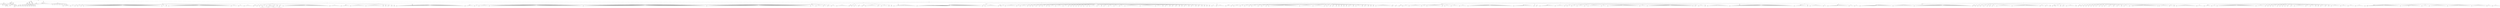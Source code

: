 graph Tree {
	"t0" [label = "TEI"];
	"t1" [label = "teiHeader"];
	"t2" [label = "fileDesc"];
	"t3" [label = "titleStmt"];
	"t4" [label = "title"];
	"t5" [label = "title"];
	"t6" [label = "title"];
	"t7" [label = "author"];
	"t8" [label = "persName"];
	"t9" [label = "author"];
	"t10" [label = "idno"];
	"t11" [label = "idno"];
	"t12" [label = "persName"];
	"t13" [label = "forename"];
	"t14" [label = "surname"];
	"t15" [label = "editor"];
	"t16" [label = "publicationStmt"];
	"t17" [label = "publisher"];
	"t18" [label = "idno"];
	"t19" [label = "idno"];
	"t20" [label = "availability"];
	"t21" [label = "licence"];
	"t22" [label = "ab"];
	"t23" [label = "ref"];
	"t24" [label = "sourceDesc"];
	"t25" [label = "bibl"];
	"t26" [label = "name"];
	"t27" [label = "idno"];
	"t28" [label = "idno"];
	"t29" [label = "availability"];
	"t30" [label = "licence"];
	"t31" [label = "ab"];
	"t32" [label = "ref"];
	"t33" [label = "bibl"];
	"t34" [label = "date"];
	"t35" [label = "idno"];
	"t36" [label = "profileDesc"];
	"t37" [label = "particDesc"];
	"t38" [label = "listPerson"];
	"t39" [label = "person"];
	"t40" [label = "persName"];
	"t41" [label = "person"];
	"t42" [label = "persName"];
	"t43" [label = "person"];
	"t44" [label = "persName"];
	"t45" [label = "person"];
	"t46" [label = "persName"];
	"t47" [label = "person"];
	"t48" [label = "persName"];
	"t49" [label = "person"];
	"t50" [label = "persName"];
	"t51" [label = "person"];
	"t52" [label = "persName"];
	"t53" [label = "person"];
	"t54" [label = "persName"];
	"t55" [label = "person"];
	"t56" [label = "persName"];
	"t57" [label = "person"];
	"t58" [label = "persName"];
	"t59" [label = "textClass"];
	"t60" [label = "keywords"];
	"t61" [label = "term"];
	"t62" [label = "term"];
	"t63" [label = "classCode"];
	"t64" [label = "revisionDesc"];
	"t65" [label = "listChange"];
	"t66" [label = "change"];
	"t67" [label = "text"];
	"t68" [label = "front"];
	"t69" [label = "docTitle"];
	"t70" [label = "titlePart"];
	"t71" [label = "titlePart"];
	"t72" [label = "titlePart"];
	"t73" [label = "docDate"];
	"t74" [label = "div"];
	"t75" [label = "div"];
	"t76" [label = "head"];
	"t77" [label = "l"];
	"t78" [label = "l"];
	"t79" [label = "l"];
	"t80" [label = "l"];
	"t81" [label = "l"];
	"t82" [label = "l"];
	"t83" [label = "l"];
	"t84" [label = "l"];
	"t85" [label = "l"];
	"t86" [label = "l"];
	"t87" [label = "l"];
	"t88" [label = "l"];
	"t89" [label = "castList"];
	"t90" [label = "head"];
	"t91" [label = "castItem"];
	"t92" [label = "role"];
	"t93" [label = "castItem"];
	"t94" [label = "role"];
	"t95" [label = "castItem"];
	"t96" [label = "role"];
	"t97" [label = "castItem"];
	"t98" [label = "role"];
	"t99" [label = "castItem"];
	"t100" [label = "role"];
	"t101" [label = "castItem"];
	"t102" [label = "role"];
	"t103" [label = "castItem"];
	"t104" [label = "role"];
	"t105" [label = "castItem"];
	"t106" [label = "role"];
	"t107" [label = "castItem"];
	"t108" [label = "role"];
	"t109" [label = "body"];
	"t110" [label = "div"];
	"t111" [label = "head"];
	"t112" [label = "div"];
	"t113" [label = "head"];
	"t114" [label = "sp"];
	"t115" [label = "speaker"];
	"t116" [label = "l"];
	"t117" [label = "l"];
	"t118" [label = "l"];
	"t119" [label = "l"];
	"t120" [label = "l"];
	"t121" [label = "l"];
	"t122" [label = "sp"];
	"t123" [label = "speaker"];
	"t124" [label = "l"];
	"t125" [label = "l"];
	"t126" [label = "l"];
	"t127" [label = "sp"];
	"t128" [label = "speaker"];
	"t129" [label = "l"];
	"t130" [label = "sp"];
	"t131" [label = "speaker"];
	"t132" [label = "l"];
	"t133" [label = "l"];
	"t134" [label = "sp"];
	"t135" [label = "speaker"];
	"t136" [label = "l"];
	"t137" [label = "sp"];
	"t138" [label = "speaker"];
	"t139" [label = "l"];
	"t140" [label = "l"];
	"t141" [label = "l"];
	"t142" [label = "l"];
	"t143" [label = "l"];
	"t144" [label = "l"];
	"t145" [label = "l"];
	"t146" [label = "l"];
	"t147" [label = "l"];
	"t148" [label = "l"];
	"t149" [label = "l"];
	"t150" [label = "l"];
	"t151" [label = "l"];
	"t152" [label = "l"];
	"t153" [label = "l"];
	"t154" [label = "l"];
	"t155" [label = "l"];
	"t156" [label = "l"];
	"t157" [label = "l"];
	"t158" [label = "l"];
	"t159" [label = "l"];
	"t160" [label = "l"];
	"t161" [label = "l"];
	"t162" [label = "l"];
	"t163" [label = "l"];
	"t164" [label = "l"];
	"t165" [label = "l"];
	"t166" [label = "l"];
	"t167" [label = "l"];
	"t168" [label = "l"];
	"t169" [label = "l"];
	"t170" [label = "l"];
	"t171" [label = "l"];
	"t172" [label = "l"];
	"t173" [label = "l"];
	"t174" [label = "l"];
	"t175" [label = "l"];
	"t176" [label = "l"];
	"t177" [label = "l"];
	"t178" [label = "l"];
	"t179" [label = "l"];
	"t180" [label = "l"];
	"t181" [label = "l"];
	"t182" [label = "l"];
	"t183" [label = "l"];
	"t184" [label = "l"];
	"t185" [label = "l"];
	"t186" [label = "l"];
	"t187" [label = "l"];
	"t188" [label = "l"];
	"t189" [label = "l"];
	"t190" [label = "l"];
	"t191" [label = "l"];
	"t192" [label = "l"];
	"t193" [label = "l"];
	"t194" [label = "l"];
	"t195" [label = "l"];
	"t196" [label = "l"];
	"t197" [label = "l"];
	"t198" [label = "l"];
	"t199" [label = "l"];
	"t200" [label = "l"];
	"t201" [label = "l"];
	"t202" [label = "l"];
	"t203" [label = "l"];
	"t204" [label = "l"];
	"t205" [label = "l"];
	"t206" [label = "l"];
	"t207" [label = "l"];
	"t208" [label = "l"];
	"t209" [label = "l"];
	"t210" [label = "l"];
	"t211" [label = "l"];
	"t212" [label = "l"];
	"t213" [label = "l"];
	"t214" [label = "l"];
	"t215" [label = "l"];
	"t216" [label = "l"];
	"t217" [label = "sp"];
	"t218" [label = "speaker"];
	"t219" [label = "l"];
	"t220" [label = "l"];
	"t221" [label = "l"];
	"t222" [label = "sp"];
	"t223" [label = "speaker"];
	"t224" [label = "l"];
	"t225" [label = "sp"];
	"t226" [label = "speaker"];
	"t227" [label = "l"];
	"t228" [label = "l"];
	"t229" [label = "l"];
	"t230" [label = "l"];
	"t231" [label = "l"];
	"t232" [label = "l"];
	"t233" [label = "l"];
	"t234" [label = "l"];
	"t235" [label = "l"];
	"t236" [label = "l"];
	"t237" [label = "l"];
	"t238" [label = "l"];
	"t239" [label = "l"];
	"t240" [label = "l"];
	"t241" [label = "l"];
	"t242" [label = "l"];
	"t243" [label = "l"];
	"t244" [label = "l"];
	"t245" [label = "l"];
	"t246" [label = "l"];
	"t247" [label = "l"];
	"t248" [label = "l"];
	"t249" [label = "l"];
	"t250" [label = "l"];
	"t251" [label = "l"];
	"t252" [label = "l"];
	"t253" [label = "l"];
	"t254" [label = "l"];
	"t255" [label = "l"];
	"t256" [label = "l"];
	"t257" [label = "l"];
	"t258" [label = "l"];
	"t259" [label = "l"];
	"t260" [label = "l"];
	"t261" [label = "l"];
	"t262" [label = "l"];
	"t263" [label = "l"];
	"t264" [label = "l"];
	"t265" [label = "l"];
	"t266" [label = "l"];
	"t267" [label = "l"];
	"t268" [label = "l"];
	"t269" [label = "l"];
	"t270" [label = "l"];
	"t271" [label = "l"];
	"t272" [label = "l"];
	"t273" [label = "l"];
	"t274" [label = "l"];
	"t275" [label = "l"];
	"t276" [label = "l"];
	"t277" [label = "l"];
	"t278" [label = "l"];
	"t279" [label = "l"];
	"t280" [label = "l"];
	"t281" [label = "l"];
	"t282" [label = "l"];
	"t283" [label = "l"];
	"t284" [label = "l"];
	"t285" [label = "l"];
	"t286" [label = "l"];
	"t287" [label = "l"];
	"t288" [label = "l"];
	"t289" [label = "sp"];
	"t290" [label = "speaker"];
	"t291" [label = "l"];
	"t292" [label = "l"];
	"t293" [label = "l"];
	"t294" [label = "l"];
	"t295" [label = "l"];
	"t296" [label = "l"];
	"t297" [label = "sp"];
	"t298" [label = "speaker"];
	"t299" [label = "l"];
	"t300" [label = "l"];
	"t301" [label = "l"];
	"t302" [label = "l"];
	"t303" [label = "sp"];
	"t304" [label = "speaker"];
	"t305" [label = "l"];
	"t306" [label = "l"];
	"t307" [label = "l"];
	"t308" [label = "l"];
	"t309" [label = "l"];
	"t310" [label = "l"];
	"t311" [label = "l"];
	"t312" [label = "l"];
	"t313" [label = "div"];
	"t314" [label = "head"];
	"t315" [label = "sp"];
	"t316" [label = "speaker"];
	"t317" [label = "l"];
	"t318" [label = "l"];
	"t319" [label = "sp"];
	"t320" [label = "speaker"];
	"t321" [label = "l"];
	"t322" [label = "sp"];
	"t323" [label = "speaker"];
	"t324" [label = "l"];
	"t325" [label = "sp"];
	"t326" [label = "speaker"];
	"t327" [label = "l"];
	"t328" [label = "l"];
	"t329" [label = "l"];
	"t330" [label = "sp"];
	"t331" [label = "speaker"];
	"t332" [label = "l"];
	"t333" [label = "l"];
	"t334" [label = "stage"];
	"t335" [label = "ab"];
	"t336" [label = "lg"];
	"t337" [label = "l"];
	"t338" [label = "l"];
	"t339" [label = "l"];
	"t340" [label = "l"];
	"t341" [label = "l"];
	"t342" [label = "l"];
	"t343" [label = "lg"];
	"t344" [label = "l"];
	"t345" [label = "l"];
	"t346" [label = "l"];
	"t347" [label = "l"];
	"t348" [label = "l"];
	"t349" [label = "l"];
	"t350" [label = "lg"];
	"t351" [label = "l"];
	"t352" [label = "l"];
	"t353" [label = "l"];
	"t354" [label = "l"];
	"t355" [label = "l"];
	"t356" [label = "l"];
	"t357" [label = "lg"];
	"t358" [label = "l"];
	"t359" [label = "l"];
	"t360" [label = "l"];
	"t361" [label = "l"];
	"t362" [label = "l"];
	"t363" [label = "l"];
	"t364" [label = "signed"];
	"t365" [label = "sp"];
	"t366" [label = "speaker"];
	"t367" [label = "l"];
	"t368" [label = "l"];
	"t369" [label = "sp"];
	"t370" [label = "speaker"];
	"t371" [label = "l"];
	"t372" [label = "sp"];
	"t373" [label = "speaker"];
	"t374" [label = "l"];
	"t375" [label = "l"];
	"t376" [label = "sp"];
	"t377" [label = "speaker"];
	"t378" [label = "l"];
	"t379" [label = "l"];
	"t380" [label = "l"];
	"t381" [label = "l"];
	"t382" [label = "l"];
	"t383" [label = "l"];
	"t384" [label = "l"];
	"t385" [label = "l"];
	"t386" [label = "l"];
	"t387" [label = "l"];
	"t388" [label = "l"];
	"t389" [label = "l"];
	"t390" [label = "l"];
	"t391" [label = "l"];
	"t392" [label = "l"];
	"t393" [label = "l"];
	"t394" [label = "l"];
	"t395" [label = "l"];
	"t396" [label = "l"];
	"t397" [label = "l"];
	"t398" [label = "l"];
	"t399" [label = "l"];
	"t400" [label = "l"];
	"t401" [label = "l"];
	"t402" [label = "l"];
	"t403" [label = "l"];
	"t404" [label = "l"];
	"t405" [label = "l"];
	"t406" [label = "l"];
	"t407" [label = "l"];
	"t408" [label = "l"];
	"t409" [label = "l"];
	"t410" [label = "l"];
	"t411" [label = "l"];
	"t412" [label = "l"];
	"t413" [label = "l"];
	"t414" [label = "l"];
	"t415" [label = "l"];
	"t416" [label = "l"];
	"t417" [label = "l"];
	"t418" [label = "l"];
	"t419" [label = "l"];
	"t420" [label = "l"];
	"t421" [label = "l"];
	"t422" [label = "l"];
	"t423" [label = "l"];
	"t424" [label = "sp"];
	"t425" [label = "speaker"];
	"t426" [label = "l"];
	"t427" [label = "l"];
	"t428" [label = "l"];
	"t429" [label = "l"];
	"t430" [label = "l"];
	"t431" [label = "l"];
	"t432" [label = "l"];
	"t433" [label = "l"];
	"t434" [label = "l"];
	"t435" [label = "l"];
	"t436" [label = "div"];
	"t437" [label = "head"];
	"t438" [label = "sp"];
	"t439" [label = "speaker"];
	"t440" [label = "l"];
	"t441" [label = "l"];
	"t442" [label = "l"];
	"t443" [label = "l"];
	"t444" [label = "l"];
	"t445" [label = "l"];
	"t446" [label = "l"];
	"t447" [label = "l"];
	"t448" [label = "sp"];
	"t449" [label = "speaker"];
	"t450" [label = "l"];
	"t451" [label = "l"];
	"t452" [label = "l"];
	"t453" [label = "l"];
	"t454" [label = "l"];
	"t455" [label = "l"];
	"t456" [label = "l"];
	"t457" [label = "l"];
	"t458" [label = "l"];
	"t459" [label = "l"];
	"t460" [label = "l"];
	"t461" [label = "l"];
	"t462" [label = "l"];
	"t463" [label = "l"];
	"t464" [label = "sp"];
	"t465" [label = "speaker"];
	"t466" [label = "l"];
	"t467" [label = "l"];
	"t468" [label = "l"];
	"t469" [label = "l"];
	"t470" [label = "l"];
	"t471" [label = "l"];
	"t472" [label = "l"];
	"t473" [label = "l"];
	"t474" [label = "l"];
	"t475" [label = "l"];
	"t476" [label = "l"];
	"t477" [label = "l"];
	"t478" [label = "l"];
	"t479" [label = "l"];
	"t480" [label = "l"];
	"t481" [label = "l"];
	"t482" [label = "sp"];
	"t483" [label = "speaker"];
	"t484" [label = "l"];
	"t485" [label = "sp"];
	"t486" [label = "speaker"];
	"t487" [label = "l"];
	"t488" [label = "sp"];
	"t489" [label = "speaker"];
	"t490" [label = "l"];
	"t491" [label = "l"];
	"t492" [label = "sp"];
	"t493" [label = "speaker"];
	"t494" [label = "l"];
	"t495" [label = "sp"];
	"t496" [label = "speaker"];
	"t497" [label = "l"];
	"t498" [label = "div"];
	"t499" [label = "head"];
	"t500" [label = "sp"];
	"t501" [label = "speaker"];
	"t502" [label = "l"];
	"t503" [label = "l"];
	"t504" [label = "l"];
	"t505" [label = "l"];
	"t506" [label = "l"];
	"t507" [label = "l"];
	"t508" [label = "l"];
	"t509" [label = "l"];
	"t510" [label = "l"];
	"t511" [label = "l"];
	"t512" [label = "l"];
	"t513" [label = "l"];
	"t514" [label = "l"];
	"t515" [label = "l"];
	"t516" [label = "l"];
	"t517" [label = "l"];
	"t518" [label = "l"];
	"t519" [label = "l"];
	"t520" [label = "l"];
	"t521" [label = "l"];
	"t522" [label = "l"];
	"t523" [label = "l"];
	"t524" [label = "l"];
	"t525" [label = "l"];
	"t526" [label = "l"];
	"t527" [label = "l"];
	"t528" [label = "l"];
	"t529" [label = "l"];
	"t530" [label = "l"];
	"t531" [label = "l"];
	"t532" [label = "l"];
	"t533" [label = "l"];
	"t534" [label = "l"];
	"t535" [label = "l"];
	"t536" [label = "l"];
	"t537" [label = "l"];
	"t538" [label = "l"];
	"t539" [label = "l"];
	"t540" [label = "l"];
	"t541" [label = "l"];
	"t542" [label = "l"];
	"t543" [label = "l"];
	"t544" [label = "l"];
	"t545" [label = "l"];
	"t546" [label = "l"];
	"t547" [label = "l"];
	"t548" [label = "l"];
	"t549" [label = "l"];
	"t550" [label = "l"];
	"t551" [label = "l"];
	"t552" [label = "l"];
	"t553" [label = "l"];
	"t554" [label = "l"];
	"t555" [label = "l"];
	"t556" [label = "l"];
	"t557" [label = "l"];
	"t558" [label = "l"];
	"t559" [label = "l"];
	"t560" [label = "l"];
	"t561" [label = "l"];
	"t562" [label = "l"];
	"t563" [label = "l"];
	"t564" [label = "l"];
	"t565" [label = "l"];
	"t566" [label = "l"];
	"t567" [label = "l"];
	"t568" [label = "l"];
	"t569" [label = "l"];
	"t570" [label = "div"];
	"t571" [label = "head"];
	"t572" [label = "div"];
	"t573" [label = "head"];
	"t574" [label = "sp"];
	"t575" [label = "speaker"];
	"t576" [label = "l"];
	"t577" [label = "l"];
	"t578" [label = "l"];
	"t579" [label = "l"];
	"t580" [label = "l"];
	"t581" [label = "l"];
	"t582" [label = "l"];
	"t583" [label = "l"];
	"t584" [label = "sp"];
	"t585" [label = "speaker"];
	"t586" [label = "l"];
	"t587" [label = "l"];
	"t588" [label = "l"];
	"t589" [label = "sp"];
	"t590" [label = "speaker"];
	"t591" [label = "l"];
	"t592" [label = "l"];
	"t593" [label = "l"];
	"t594" [label = "l"];
	"t595" [label = "l"];
	"t596" [label = "l"];
	"t597" [label = "l"];
	"t598" [label = "l"];
	"t599" [label = "l"];
	"t600" [label = "sp"];
	"t601" [label = "speaker"];
	"t602" [label = "l"];
	"t603" [label = "l"];
	"t604" [label = "l"];
	"t605" [label = "l"];
	"t606" [label = "l"];
	"t607" [label = "l"];
	"t608" [label = "l"];
	"t609" [label = "l"];
	"t610" [label = "l"];
	"t611" [label = "l"];
	"t612" [label = "l"];
	"t613" [label = "l"];
	"t614" [label = "l"];
	"t615" [label = "l"];
	"t616" [label = "l"];
	"t617" [label = "l"];
	"t618" [label = "l"];
	"t619" [label = "l"];
	"t620" [label = "l"];
	"t621" [label = "l"];
	"t622" [label = "l"];
	"t623" [label = "l"];
	"t624" [label = "l"];
	"t625" [label = "l"];
	"t626" [label = "l"];
	"t627" [label = "l"];
	"t628" [label = "l"];
	"t629" [label = "l"];
	"t630" [label = "l"];
	"t631" [label = "l"];
	"t632" [label = "l"];
	"t633" [label = "l"];
	"t634" [label = "l"];
	"t635" [label = "l"];
	"t636" [label = "l"];
	"t637" [label = "l"];
	"t638" [label = "l"];
	"t639" [label = "l"];
	"t640" [label = "l"];
	"t641" [label = "l"];
	"t642" [label = "l"];
	"t643" [label = "l"];
	"t644" [label = "l"];
	"t645" [label = "l"];
	"t646" [label = "l"];
	"t647" [label = "l"];
	"t648" [label = "l"];
	"t649" [label = "l"];
	"t650" [label = "l"];
	"t651" [label = "l"];
	"t652" [label = "l"];
	"t653" [label = "l"];
	"t654" [label = "l"];
	"t655" [label = "l"];
	"t656" [label = "l"];
	"t657" [label = "l"];
	"t658" [label = "l"];
	"t659" [label = "l"];
	"t660" [label = "l"];
	"t661" [label = "l"];
	"t662" [label = "l"];
	"t663" [label = "l"];
	"t664" [label = "l"];
	"t665" [label = "l"];
	"t666" [label = "l"];
	"t667" [label = "l"];
	"t668" [label = "l"];
	"t669" [label = "l"];
	"t670" [label = "l"];
	"t671" [label = "l"];
	"t672" [label = "l"];
	"t673" [label = "l"];
	"t674" [label = "l"];
	"t675" [label = "l"];
	"t676" [label = "l"];
	"t677" [label = "l"];
	"t678" [label = "l"];
	"t679" [label = "l"];
	"t680" [label = "l"];
	"t681" [label = "l"];
	"t682" [label = "l"];
	"t683" [label = "l"];
	"t684" [label = "l"];
	"t685" [label = "l"];
	"t686" [label = "l"];
	"t687" [label = "l"];
	"t688" [label = "l"];
	"t689" [label = "l"];
	"t690" [label = "l"];
	"t691" [label = "l"];
	"t692" [label = "l"];
	"t693" [label = "l"];
	"t694" [label = "l"];
	"t695" [label = "l"];
	"t696" [label = "sp"];
	"t697" [label = "speaker"];
	"t698" [label = "l"];
	"t699" [label = "l"];
	"t700" [label = "l"];
	"t701" [label = "l"];
	"t702" [label = "l"];
	"t703" [label = "l"];
	"t704" [label = "l"];
	"t705" [label = "l"];
	"t706" [label = "l"];
	"t707" [label = "l"];
	"t708" [label = "l"];
	"t709" [label = "l"];
	"t710" [label = "l"];
	"t711" [label = "l"];
	"t712" [label = "l"];
	"t713" [label = "l"];
	"t714" [label = "l"];
	"t715" [label = "l"];
	"t716" [label = "l"];
	"t717" [label = "l"];
	"t718" [label = "l"];
	"t719" [label = "l"];
	"t720" [label = "l"];
	"t721" [label = "l"];
	"t722" [label = "l"];
	"t723" [label = "l"];
	"t724" [label = "l"];
	"t725" [label = "l"];
	"t726" [label = "l"];
	"t727" [label = "l"];
	"t728" [label = "l"];
	"t729" [label = "l"];
	"t730" [label = "l"];
	"t731" [label = "l"];
	"t732" [label = "l"];
	"t733" [label = "l"];
	"t734" [label = "l"];
	"t735" [label = "l"];
	"t736" [label = "l"];
	"t737" [label = "l"];
	"t738" [label = "l"];
	"t739" [label = "l"];
	"t740" [label = "l"];
	"t741" [label = "l"];
	"t742" [label = "l"];
	"t743" [label = "l"];
	"t744" [label = "l"];
	"t745" [label = "l"];
	"t746" [label = "l"];
	"t747" [label = "l"];
	"t748" [label = "l"];
	"t749" [label = "l"];
	"t750" [label = "l"];
	"t751" [label = "l"];
	"t752" [label = "l"];
	"t753" [label = "l"];
	"t754" [label = "l"];
	"t755" [label = "l"];
	"t756" [label = "l"];
	"t757" [label = "l"];
	"t758" [label = "l"];
	"t759" [label = "l"];
	"t760" [label = "l"];
	"t761" [label = "l"];
	"t762" [label = "l"];
	"t763" [label = "l"];
	"t764" [label = "l"];
	"t765" [label = "l"];
	"t766" [label = "l"];
	"t767" [label = "l"];
	"t768" [label = "l"];
	"t769" [label = "l"];
	"t770" [label = "l"];
	"t771" [label = "l"];
	"t772" [label = "l"];
	"t773" [label = "l"];
	"t774" [label = "l"];
	"t775" [label = "l"];
	"t776" [label = "l"];
	"t777" [label = "l"];
	"t778" [label = "l"];
	"t779" [label = "l"];
	"t780" [label = "l"];
	"t781" [label = "l"];
	"t782" [label = "l"];
	"t783" [label = "l"];
	"t784" [label = "l"];
	"t785" [label = "l"];
	"t786" [label = "l"];
	"t787" [label = "l"];
	"t788" [label = "l"];
	"t789" [label = "l"];
	"t790" [label = "l"];
	"t791" [label = "l"];
	"t792" [label = "l"];
	"t793" [label = "l"];
	"t794" [label = "l"];
	"t795" [label = "l"];
	"t796" [label = "l"];
	"t797" [label = "l"];
	"t798" [label = "l"];
	"t799" [label = "l"];
	"t800" [label = "l"];
	"t801" [label = "l"];
	"t802" [label = "l"];
	"t803" [label = "l"];
	"t804" [label = "l"];
	"t805" [label = "l"];
	"t806" [label = "l"];
	"t807" [label = "l"];
	"t808" [label = "l"];
	"t809" [label = "l"];
	"t810" [label = "l"];
	"t811" [label = "l"];
	"t812" [label = "l"];
	"t813" [label = "l"];
	"t814" [label = "l"];
	"t815" [label = "l"];
	"t816" [label = "l"];
	"t817" [label = "l"];
	"t818" [label = "l"];
	"t819" [label = "l"];
	"t820" [label = "l"];
	"t821" [label = "l"];
	"t822" [label = "sp"];
	"t823" [label = "speaker"];
	"t824" [label = "l"];
	"t825" [label = "l"];
	"t826" [label = "l"];
	"t827" [label = "l"];
	"t828" [label = "l"];
	"t829" [label = "l"];
	"t830" [label = "l"];
	"t831" [label = "l"];
	"t832" [label = "l"];
	"t833" [label = "l"];
	"t834" [label = "l"];
	"t835" [label = "l"];
	"t836" [label = "l"];
	"t837" [label = "l"];
	"t838" [label = "l"];
	"t839" [label = "l"];
	"t840" [label = "l"];
	"t841" [label = "l"];
	"t842" [label = "l"];
	"t843" [label = "l"];
	"t844" [label = "l"];
	"t845" [label = "l"];
	"t846" [label = "l"];
	"t847" [label = "l"];
	"t848" [label = "l"];
	"t849" [label = "l"];
	"t850" [label = "l"];
	"t851" [label = "l"];
	"t852" [label = "l"];
	"t853" [label = "l"];
	"t854" [label = "l"];
	"t855" [label = "l"];
	"t856" [label = "l"];
	"t857" [label = "l"];
	"t858" [label = "l"];
	"t859" [label = "l"];
	"t860" [label = "l"];
	"t861" [label = "l"];
	"t862" [label = "l"];
	"t863" [label = "l"];
	"t864" [label = "l"];
	"t865" [label = "l"];
	"t866" [label = "l"];
	"t867" [label = "l"];
	"t868" [label = "l"];
	"t869" [label = "l"];
	"t870" [label = "l"];
	"t871" [label = "l"];
	"t872" [label = "l"];
	"t873" [label = "l"];
	"t874" [label = "l"];
	"t875" [label = "l"];
	"t876" [label = "l"];
	"t877" [label = "l"];
	"t878" [label = "l"];
	"t879" [label = "l"];
	"t880" [label = "l"];
	"t881" [label = "l"];
	"t882" [label = "l"];
	"t883" [label = "l"];
	"t884" [label = "l"];
	"t885" [label = "l"];
	"t886" [label = "l"];
	"t887" [label = "l"];
	"t888" [label = "l"];
	"t889" [label = "l"];
	"t890" [label = "l"];
	"t891" [label = "l"];
	"t892" [label = "l"];
	"t893" [label = "l"];
	"t894" [label = "l"];
	"t895" [label = "l"];
	"t896" [label = "l"];
	"t897" [label = "l"];
	"t898" [label = "l"];
	"t899" [label = "l"];
	"t900" [label = "l"];
	"t901" [label = "l"];
	"t902" [label = "l"];
	"t903" [label = "l"];
	"t904" [label = "l"];
	"t905" [label = "l"];
	"t906" [label = "l"];
	"t907" [label = "l"];
	"t908" [label = "l"];
	"t909" [label = "l"];
	"t910" [label = "l"];
	"t911" [label = "l"];
	"t912" [label = "l"];
	"t913" [label = "l"];
	"t914" [label = "l"];
	"t915" [label = "l"];
	"t916" [label = "l"];
	"t917" [label = "l"];
	"t918" [label = "l"];
	"t919" [label = "l"];
	"t920" [label = "l"];
	"t921" [label = "l"];
	"t922" [label = "l"];
	"t923" [label = "l"];
	"t924" [label = "l"];
	"t925" [label = "l"];
	"t926" [label = "l"];
	"t927" [label = "l"];
	"t928" [label = "sp"];
	"t929" [label = "speaker"];
	"t930" [label = "l"];
	"t931" [label = "l"];
	"t932" [label = "l"];
	"t933" [label = "l"];
	"t934" [label = "sp"];
	"t935" [label = "speaker"];
	"t936" [label = "l"];
	"t937" [label = "l"];
	"t938" [label = "l"];
	"t939" [label = "l"];
	"t940" [label = "l"];
	"t941" [label = "l"];
	"t942" [label = "sp"];
	"t943" [label = "speaker"];
	"t944" [label = "l"];
	"t945" [label = "l"];
	"t946" [label = "l"];
	"t947" [label = "sp"];
	"t948" [label = "speaker"];
	"t949" [label = "l"];
	"t950" [label = "l"];
	"t951" [label = "sp"];
	"t952" [label = "speaker"];
	"t953" [label = "l"];
	"t954" [label = "l"];
	"t955" [label = "l"];
	"t956" [label = "l"];
	"t957" [label = "sp"];
	"t958" [label = "speaker"];
	"t959" [label = "l"];
	"t960" [label = "l"];
	"t961" [label = "l"];
	"t962" [label = "l"];
	"t963" [label = "l"];
	"t964" [label = "l"];
	"t965" [label = "l"];
	"t966" [label = "l"];
	"t967" [label = "l"];
	"t968" [label = "l"];
	"t969" [label = "l"];
	"t970" [label = "div"];
	"t971" [label = "head"];
	"t972" [label = "sp"];
	"t973" [label = "speaker"];
	"t974" [label = "l"];
	"t975" [label = "sp"];
	"t976" [label = "speaker"];
	"t977" [label = "l"];
	"t978" [label = "sp"];
	"t979" [label = "speaker"];
	"t980" [label = "l"];
	"t981" [label = "l"];
	"t982" [label = "l"];
	"t983" [label = "sp"];
	"t984" [label = "speaker"];
	"t985" [label = "l"];
	"t986" [label = "l"];
	"t987" [label = "div"];
	"t988" [label = "head"];
	"t989" [label = "sp"];
	"t990" [label = "speaker"];
	"t991" [label = "l"];
	"t992" [label = "l"];
	"t993" [label = "sp"];
	"t994" [label = "speaker"];
	"t995" [label = "l"];
	"t996" [label = "l"];
	"t997" [label = "l"];
	"t998" [label = "l"];
	"t999" [label = "l"];
	"t1000" [label = "l"];
	"t1001" [label = "l"];
	"t1002" [label = "l"];
	"t1003" [label = "l"];
	"t1004" [label = "l"];
	"t1005" [label = "l"];
	"t1006" [label = "sp"];
	"t1007" [label = "speaker"];
	"t1008" [label = "l"];
	"t1009" [label = "l"];
	"t1010" [label = "sp"];
	"t1011" [label = "speaker"];
	"t1012" [label = "l"];
	"t1013" [label = "l"];
	"t1014" [label = "l"];
	"t1015" [label = "l"];
	"t1016" [label = "l"];
	"t1017" [label = "l"];
	"t1018" [label = "sp"];
	"t1019" [label = "speaker"];
	"t1020" [label = "l"];
	"t1021" [label = "sp"];
	"t1022" [label = "speaker"];
	"t1023" [label = "l"];
	"t1024" [label = "div"];
	"t1025" [label = "head"];
	"t1026" [label = "sp"];
	"t1027" [label = "speaker"];
	"t1028" [label = "l"];
	"t1029" [label = "l"];
	"t1030" [label = "l"];
	"t1031" [label = "l"];
	"t1032" [label = "l"];
	"t1033" [label = "l"];
	"t1034" [label = "l"];
	"t1035" [label = "l"];
	"t1036" [label = "l"];
	"t1037" [label = "l"];
	"t1038" [label = "l"];
	"t1039" [label = "l"];
	"t1040" [label = "l"];
	"t1041" [label = "l"];
	"t1042" [label = "l"];
	"t1043" [label = "l"];
	"t1044" [label = "l"];
	"t1045" [label = "l"];
	"t1046" [label = "l"];
	"t1047" [label = "l"];
	"t1048" [label = "l"];
	"t1049" [label = "l"];
	"t1050" [label = "div"];
	"t1051" [label = "head"];
	"t1052" [label = "div"];
	"t1053" [label = "head"];
	"t1054" [label = "sp"];
	"t1055" [label = "speaker"];
	"t1056" [label = "l"];
	"t1057" [label = "l"];
	"t1058" [label = "l"];
	"t1059" [label = "l"];
	"t1060" [label = "l"];
	"t1061" [label = "l"];
	"t1062" [label = "l"];
	"t1063" [label = "l"];
	"t1064" [label = "l"];
	"t1065" [label = "l"];
	"t1066" [label = "l"];
	"t1067" [label = "l"];
	"t1068" [label = "l"];
	"t1069" [label = "l"];
	"t1070" [label = "l"];
	"t1071" [label = "l"];
	"t1072" [label = "l"];
	"t1073" [label = "l"];
	"t1074" [label = "l"];
	"t1075" [label = "l"];
	"t1076" [label = "l"];
	"t1077" [label = "l"];
	"t1078" [label = "l"];
	"t1079" [label = "l"];
	"t1080" [label = "l"];
	"t1081" [label = "l"];
	"t1082" [label = "l"];
	"t1083" [label = "l"];
	"t1084" [label = "l"];
	"t1085" [label = "l"];
	"t1086" [label = "l"];
	"t1087" [label = "l"];
	"t1088" [label = "l"];
	"t1089" [label = "l"];
	"t1090" [label = "l"];
	"t1091" [label = "l"];
	"t1092" [label = "l"];
	"t1093" [label = "l"];
	"t1094" [label = "l"];
	"t1095" [label = "l"];
	"t1096" [label = "l"];
	"t1097" [label = "l"];
	"t1098" [label = "l"];
	"t1099" [label = "l"];
	"t1100" [label = "l"];
	"t1101" [label = "l"];
	"t1102" [label = "l"];
	"t1103" [label = "l"];
	"t1104" [label = "l"];
	"t1105" [label = "l"];
	"t1106" [label = "l"];
	"t1107" [label = "l"];
	"t1108" [label = "l"];
	"t1109" [label = "l"];
	"t1110" [label = "l"];
	"t1111" [label = "l"];
	"t1112" [label = "l"];
	"t1113" [label = "l"];
	"t1114" [label = "l"];
	"t1115" [label = "l"];
	"t1116" [label = "l"];
	"t1117" [label = "l"];
	"t1118" [label = "l"];
	"t1119" [label = "l"];
	"t1120" [label = "l"];
	"t1121" [label = "sp"];
	"t1122" [label = "speaker"];
	"t1123" [label = "l"];
	"t1124" [label = "sp"];
	"t1125" [label = "speaker"];
	"t1126" [label = "l"];
	"t1127" [label = "l"];
	"t1128" [label = "l"];
	"t1129" [label = "l"];
	"t1130" [label = "l"];
	"t1131" [label = "l"];
	"t1132" [label = "l"];
	"t1133" [label = "l"];
	"t1134" [label = "l"];
	"t1135" [label = "l"];
	"t1136" [label = "l"];
	"t1137" [label = "l"];
	"t1138" [label = "div"];
	"t1139" [label = "head"];
	"t1140" [label = "sp"];
	"t1141" [label = "speaker"];
	"t1142" [label = "l"];
	"t1143" [label = "sp"];
	"t1144" [label = "speaker"];
	"t1145" [label = "l"];
	"t1146" [label = "l"];
	"t1147" [label = "l"];
	"t1148" [label = "sp"];
	"t1149" [label = "speaker"];
	"t1150" [label = "l"];
	"t1151" [label = "l"];
	"t1152" [label = "l"];
	"t1153" [label = "l"];
	"t1154" [label = "l"];
	"t1155" [label = "l"];
	"t1156" [label = "l"];
	"t1157" [label = "l"];
	"t1158" [label = "l"];
	"t1159" [label = "l"];
	"t1160" [label = "sp"];
	"t1161" [label = "speaker"];
	"t1162" [label = "l"];
	"t1163" [label = "l"];
	"t1164" [label = "sp"];
	"t1165" [label = "speaker"];
	"t1166" [label = "l"];
	"t1167" [label = "l"];
	"t1168" [label = "l"];
	"t1169" [label = "l"];
	"t1170" [label = "l"];
	"t1171" [label = "l"];
	"t1172" [label = "sp"];
	"t1173" [label = "speaker"];
	"t1174" [label = "l"];
	"t1175" [label = "sp"];
	"t1176" [label = "speaker"];
	"t1177" [label = "l"];
	"t1178" [label = "sp"];
	"t1179" [label = "speaker"];
	"t1180" [label = "l"];
	"t1181" [label = "l"];
	"t1182" [label = "sp"];
	"t1183" [label = "speaker"];
	"t1184" [label = "l"];
	"t1185" [label = "l"];
	"t1186" [label = "sp"];
	"t1187" [label = "speaker"];
	"t1188" [label = "l"];
	"t1189" [label = "sp"];
	"t1190" [label = "speaker"];
	"t1191" [label = "l"];
	"t1192" [label = "l"];
	"t1193" [label = "l"];
	"t1194" [label = "sp"];
	"t1195" [label = "speaker"];
	"t1196" [label = "l"];
	"t1197" [label = "sp"];
	"t1198" [label = "speaker"];
	"t1199" [label = "l"];
	"t1200" [label = "l"];
	"t1201" [label = "l"];
	"t1202" [label = "l"];
	"t1203" [label = "l"];
	"t1204" [label = "sp"];
	"t1205" [label = "speaker"];
	"t1206" [label = "l"];
	"t1207" [label = "l"];
	"t1208" [label = "l"];
	"t1209" [label = "l"];
	"t1210" [label = "l"];
	"t1211" [label = "l"];
	"t1212" [label = "sp"];
	"t1213" [label = "speaker"];
	"t1214" [label = "l"];
	"t1215" [label = "l"];
	"t1216" [label = "l"];
	"t1217" [label = "l"];
	"t1218" [label = "sp"];
	"t1219" [label = "speaker"];
	"t1220" [label = "l"];
	"t1221" [label = "sp"];
	"t1222" [label = "speaker"];
	"t1223" [label = "l"];
	"t1224" [label = "sp"];
	"t1225" [label = "speaker"];
	"t1226" [label = "l"];
	"t1227" [label = "sp"];
	"t1228" [label = "speaker"];
	"t1229" [label = "l"];
	"t1230" [label = "sp"];
	"t1231" [label = "speaker"];
	"t1232" [label = "l"];
	"t1233" [label = "sp"];
	"t1234" [label = "speaker"];
	"t1235" [label = "l"];
	"t1236" [label = "sp"];
	"t1237" [label = "speaker"];
	"t1238" [label = "l"];
	"t1239" [label = "l"];
	"t1240" [label = "sp"];
	"t1241" [label = "speaker"];
	"t1242" [label = "l"];
	"t1243" [label = "sp"];
	"t1244" [label = "speaker"];
	"t1245" [label = "l"];
	"t1246" [label = "l"];
	"t1247" [label = "l"];
	"t1248" [label = "l"];
	"t1249" [label = "l"];
	"t1250" [label = "l"];
	"t1251" [label = "sp"];
	"t1252" [label = "speaker"];
	"t1253" [label = "l"];
	"t1254" [label = "l"];
	"t1255" [label = "l"];
	"t1256" [label = "sp"];
	"t1257" [label = "speaker"];
	"t1258" [label = "l"];
	"t1259" [label = "sp"];
	"t1260" [label = "speaker"];
	"t1261" [label = "l"];
	"t1262" [label = "l"];
	"t1263" [label = "l"];
	"t1264" [label = "sp"];
	"t1265" [label = "speaker"];
	"t1266" [label = "l"];
	"t1267" [label = "l"];
	"t1268" [label = "l"];
	"t1269" [label = "l"];
	"t1270" [label = "sp"];
	"t1271" [label = "speaker"];
	"t1272" [label = "l"];
	"t1273" [label = "l"];
	"t1274" [label = "l"];
	"t1275" [label = "l"];
	"t1276" [label = "sp"];
	"t1277" [label = "speaker"];
	"t1278" [label = "l"];
	"t1279" [label = "l"];
	"t1280" [label = "l"];
	"t1281" [label = "l"];
	"t1282" [label = "sp"];
	"t1283" [label = "speaker"];
	"t1284" [label = "l"];
	"t1285" [label = "l"];
	"t1286" [label = "l"];
	"t1287" [label = "l"];
	"t1288" [label = "l"];
	"t1289" [label = "l"];
	"t1290" [label = "l"];
	"t1291" [label = "l"];
	"t1292" [label = "l"];
	"t1293" [label = "l"];
	"t1294" [label = "l"];
	"t1295" [label = "l"];
	"t1296" [label = "l"];
	"t1297" [label = "l"];
	"t1298" [label = "sp"];
	"t1299" [label = "speaker"];
	"t1300" [label = "l"];
	"t1301" [label = "l"];
	"t1302" [label = "l"];
	"t1303" [label = "l"];
	"t1304" [label = "l"];
	"t1305" [label = "l"];
	"t1306" [label = "l"];
	"t1307" [label = "l"];
	"t1308" [label = "l"];
	"t1309" [label = "l"];
	"t1310" [label = "l"];
	"t1311" [label = "l"];
	"t1312" [label = "l"];
	"t1313" [label = "l"];
	"t1314" [label = "sp"];
	"t1315" [label = "speaker"];
	"t1316" [label = "l"];
	"t1317" [label = "l"];
	"t1318" [label = "l"];
	"t1319" [label = "l"];
	"t1320" [label = "l"];
	"t1321" [label = "l"];
	"t1322" [label = "sp"];
	"t1323" [label = "speaker"];
	"t1324" [label = "l"];
	"t1325" [label = "sp"];
	"t1326" [label = "speaker"];
	"t1327" [label = "l"];
	"t1328" [label = "l"];
	"t1329" [label = "l"];
	"t1330" [label = "sp"];
	"t1331" [label = "speaker"];
	"t1332" [label = "l"];
	"t1333" [label = "sp"];
	"t1334" [label = "speaker"];
	"t1335" [label = "l"];
	"t1336" [label = "l"];
	"t1337" [label = "sp"];
	"t1338" [label = "speaker"];
	"t1339" [label = "l"];
	"t1340" [label = "l"];
	"t1341" [label = "sp"];
	"t1342" [label = "speaker"];
	"t1343" [label = "l"];
	"t1344" [label = "sp"];
	"t1345" [label = "speaker"];
	"t1346" [label = "l"];
	"t1347" [label = "sp"];
	"t1348" [label = "speaker"];
	"t1349" [label = "l"];
	"t1350" [label = "l"];
	"t1351" [label = "l"];
	"t1352" [label = "sp"];
	"t1353" [label = "speaker"];
	"t1354" [label = "l"];
	"t1355" [label = "sp"];
	"t1356" [label = "speaker"];
	"t1357" [label = "l"];
	"t1358" [label = "l"];
	"t1359" [label = "l"];
	"t1360" [label = "sp"];
	"t1361" [label = "speaker"];
	"t1362" [label = "l"];
	"t1363" [label = "sp"];
	"t1364" [label = "speaker"];
	"t1365" [label = "l"];
	"t1366" [label = "l"];
	"t1367" [label = "sp"];
	"t1368" [label = "speaker"];
	"t1369" [label = "l"];
	"t1370" [label = "sp"];
	"t1371" [label = "speaker"];
	"t1372" [label = "l"];
	"t1373" [label = "sp"];
	"t1374" [label = "speaker"];
	"t1375" [label = "l"];
	"t1376" [label = "sp"];
	"t1377" [label = "speaker"];
	"t1378" [label = "l"];
	"t1379" [label = "sp"];
	"t1380" [label = "speaker"];
	"t1381" [label = "l"];
	"t1382" [label = "l"];
	"t1383" [label = "l"];
	"t1384" [label = "div"];
	"t1385" [label = "head"];
	"t1386" [label = "sp"];
	"t1387" [label = "speaker"];
	"t1388" [label = "l"];
	"t1389" [label = "l"];
	"t1390" [label = "l"];
	"t1391" [label = "l"];
	"t1392" [label = "l"];
	"t1393" [label = "l"];
	"t1394" [label = "l"];
	"t1395" [label = "l"];
	"t1396" [label = "div"];
	"t1397" [label = "head"];
	"t1398" [label = "sp"];
	"t1399" [label = "speaker"];
	"t1400" [label = "l"];
	"t1401" [label = "l"];
	"t1402" [label = "l"];
	"t1403" [label = "l"];
	"t1404" [label = "sp"];
	"t1405" [label = "speaker"];
	"t1406" [label = "l"];
	"t1407" [label = "sp"];
	"t1408" [label = "speaker"];
	"t1409" [label = "l"];
	"t1410" [label = "l"];
	"t1411" [label = "l"];
	"t1412" [label = "l"];
	"t1413" [label = "l"];
	"t1414" [label = "sp"];
	"t1415" [label = "speaker"];
	"t1416" [label = "l"];
	"t1417" [label = "l"];
	"t1418" [label = "l"];
	"t1419" [label = "sp"];
	"t1420" [label = "speaker"];
	"t1421" [label = "l"];
	"t1422" [label = "l"];
	"t1423" [label = "l"];
	"t1424" [label = "sp"];
	"t1425" [label = "speaker"];
	"t1426" [label = "l"];
	"t1427" [label = "sp"];
	"t1428" [label = "speaker"];
	"t1429" [label = "l"];
	"t1430" [label = "l"];
	"t1431" [label = "l"];
	"t1432" [label = "l"];
	"t1433" [label = "l"];
	"t1434" [label = "sp"];
	"t1435" [label = "speaker"];
	"t1436" [label = "l"];
	"t1437" [label = "l"];
	"t1438" [label = "sp"];
	"t1439" [label = "speaker"];
	"t1440" [label = "l"];
	"t1441" [label = "l"];
	"t1442" [label = "l"];
	"t1443" [label = "sp"];
	"t1444" [label = "speaker"];
	"t1445" [label = "l"];
	"t1446" [label = "sp"];
	"t1447" [label = "speaker"];
	"t1448" [label = "l"];
	"t1449" [label = "l"];
	"t1450" [label = "l"];
	"t1451" [label = "l"];
	"t1452" [label = "l"];
	"t1453" [label = "l"];
	"t1454" [label = "l"];
	"t1455" [label = "l"];
	"t1456" [label = "l"];
	"t1457" [label = "l"];
	"t1458" [label = "l"];
	"t1459" [label = "l"];
	"t1460" [label = "l"];
	"t1461" [label = "l"];
	"t1462" [label = "l"];
	"t1463" [label = "l"];
	"t1464" [label = "l"];
	"t1465" [label = "l"];
	"t1466" [label = "l"];
	"t1467" [label = "l"];
	"t1468" [label = "l"];
	"t1469" [label = "l"];
	"t1470" [label = "l"];
	"t1471" [label = "l"];
	"t1472" [label = "l"];
	"t1473" [label = "l"];
	"t1474" [label = "l"];
	"t1475" [label = "l"];
	"t1476" [label = "l"];
	"t1477" [label = "l"];
	"t1478" [label = "sp"];
	"t1479" [label = "speaker"];
	"t1480" [label = "l"];
	"t1481" [label = "l"];
	"t1482" [label = "l"];
	"t1483" [label = "l"];
	"t1484" [label = "l"];
	"t1485" [label = "l"];
	"t1486" [label = "l"];
	"t1487" [label = "l"];
	"t1488" [label = "l"];
	"t1489" [label = "l"];
	"t1490" [label = "l"];
	"t1491" [label = "l"];
	"t1492" [label = "sp"];
	"t1493" [label = "speaker"];
	"t1494" [label = "l"];
	"t1495" [label = "l"];
	"t1496" [label = "l"];
	"t1497" [label = "l"];
	"t1498" [label = "l"];
	"t1499" [label = "l"];
	"t1500" [label = "l"];
	"t1501" [label = "l"];
	"t1502" [label = "l"];
	"t1503" [label = "l"];
	"t1504" [label = "sp"];
	"t1505" [label = "speaker"];
	"t1506" [label = "l"];
	"t1507" [label = "sp"];
	"t1508" [label = "speaker"];
	"t1509" [label = "l"];
	"t1510" [label = "l"];
	"t1511" [label = "sp"];
	"t1512" [label = "speaker"];
	"t1513" [label = "l"];
	"t1514" [label = "sp"];
	"t1515" [label = "speaker"];
	"t1516" [label = "l"];
	"t1517" [label = "l"];
	"t1518" [label = "sp"];
	"t1519" [label = "speaker"];
	"t1520" [label = "l"];
	"t1521" [label = "sp"];
	"t1522" [label = "speaker"];
	"t1523" [label = "l"];
	"t1524" [label = "sp"];
	"t1525" [label = "speaker"];
	"t1526" [label = "l"];
	"t1527" [label = "sp"];
	"t1528" [label = "speaker"];
	"t1529" [label = "l"];
	"t1530" [label = "sp"];
	"t1531" [label = "speaker"];
	"t1532" [label = "l"];
	"t1533" [label = "sp"];
	"t1534" [label = "speaker"];
	"t1535" [label = "l"];
	"t1536" [label = "l"];
	"t1537" [label = "l"];
	"t1538" [label = "sp"];
	"t1539" [label = "speaker"];
	"t1540" [label = "l"];
	"t1541" [label = "sp"];
	"t1542" [label = "speaker"];
	"t1543" [label = "l"];
	"t1544" [label = "l"];
	"t1545" [label = "l"];
	"t1546" [label = "l"];
	"t1547" [label = "l"];
	"t1548" [label = "sp"];
	"t1549" [label = "speaker"];
	"t1550" [label = "l"];
	"t1551" [label = "sp"];
	"t1552" [label = "speaker"];
	"t1553" [label = "l"];
	"t1554" [label = "l"];
	"t1555" [label = "sp"];
	"t1556" [label = "speaker"];
	"t1557" [label = "l"];
	"t1558" [label = "sp"];
	"t1559" [label = "speaker"];
	"t1560" [label = "l"];
	"t1561" [label = "sp"];
	"t1562" [label = "speaker"];
	"t1563" [label = "l"];
	"t1564" [label = "sp"];
	"t1565" [label = "speaker"];
	"t1566" [label = "l"];
	"t1567" [label = "l"];
	"t1568" [label = "l"];
	"t1569" [label = "l"];
	"t1570" [label = "l"];
	"t1571" [label = "l"];
	"t1572" [label = "l"];
	"t1573" [label = "l"];
	"t1574" [label = "l"];
	"t1575" [label = "l"];
	"t1576" [label = "l"];
	"t1577" [label = "l"];
	"t1578" [label = "l"];
	"t1579" [label = "l"];
	"t1580" [label = "l"];
	"t1581" [label = "sp"];
	"t1582" [label = "speaker"];
	"t1583" [label = "l"];
	"t1584" [label = "l"];
	"t1585" [label = "sp"];
	"t1586" [label = "speaker"];
	"t1587" [label = "l"];
	"t1588" [label = "l"];
	"t1589" [label = "div"];
	"t1590" [label = "head"];
	"t1591" [label = "div"];
	"t1592" [label = "head"];
	"t1593" [label = "sp"];
	"t1594" [label = "speaker"];
	"t1595" [label = "l"];
	"t1596" [label = "l"];
	"t1597" [label = "sp"];
	"t1598" [label = "speaker"];
	"t1599" [label = "l"];
	"t1600" [label = "l"];
	"t1601" [label = "l"];
	"t1602" [label = "l"];
	"t1603" [label = "l"];
	"t1604" [label = "sp"];
	"t1605" [label = "speaker"];
	"t1606" [label = "l"];
	"t1607" [label = "l"];
	"t1608" [label = "l"];
	"t1609" [label = "l"];
	"t1610" [label = "l"];
	"t1611" [label = "l"];
	"t1612" [label = "l"];
	"t1613" [label = "l"];
	"t1614" [label = "l"];
	"t1615" [label = "l"];
	"t1616" [label = "l"];
	"t1617" [label = "sp"];
	"t1618" [label = "speaker"];
	"t1619" [label = "l"];
	"t1620" [label = "l"];
	"t1621" [label = "l"];
	"t1622" [label = "l"];
	"t1623" [label = "sp"];
	"t1624" [label = "speaker"];
	"t1625" [label = "l"];
	"t1626" [label = "l"];
	"t1627" [label = "l"];
	"t1628" [label = "l"];
	"t1629" [label = "l"];
	"t1630" [label = "l"];
	"t1631" [label = "l"];
	"t1632" [label = "l"];
	"t1633" [label = "l"];
	"t1634" [label = "l"];
	"t1635" [label = "l"];
	"t1636" [label = "l"];
	"t1637" [label = "l"];
	"t1638" [label = "l"];
	"t1639" [label = "sp"];
	"t1640" [label = "speaker"];
	"t1641" [label = "l"];
	"t1642" [label = "sp"];
	"t1643" [label = "speaker"];
	"t1644" [label = "l"];
	"t1645" [label = "l"];
	"t1646" [label = "l"];
	"t1647" [label = "l"];
	"t1648" [label = "l"];
	"t1649" [label = "sp"];
	"t1650" [label = "speaker"];
	"t1651" [label = "l"];
	"t1652" [label = "l"];
	"t1653" [label = "l"];
	"t1654" [label = "l"];
	"t1655" [label = "l"];
	"t1656" [label = "l"];
	"t1657" [label = "l"];
	"t1658" [label = "sp"];
	"t1659" [label = "speaker"];
	"t1660" [label = "l"];
	"t1661" [label = "l"];
	"t1662" [label = "l"];
	"t1663" [label = "l"];
	"t1664" [label = "l"];
	"t1665" [label = "l"];
	"t1666" [label = "l"];
	"t1667" [label = "sp"];
	"t1668" [label = "speaker"];
	"t1669" [label = "l"];
	"t1670" [label = "l"];
	"t1671" [label = "l"];
	"t1672" [label = "l"];
	"t1673" [label = "l"];
	"t1674" [label = "l"];
	"t1675" [label = "l"];
	"t1676" [label = "l"];
	"t1677" [label = "l"];
	"t1678" [label = "l"];
	"t1679" [label = "l"];
	"t1680" [label = "l"];
	"t1681" [label = "l"];
	"t1682" [label = "l"];
	"t1683" [label = "l"];
	"t1684" [label = "l"];
	"t1685" [label = "l"];
	"t1686" [label = "l"];
	"t1687" [label = "l"];
	"t1688" [label = "l"];
	"t1689" [label = "l"];
	"t1690" [label = "l"];
	"t1691" [label = "l"];
	"t1692" [label = "l"];
	"t1693" [label = "l"];
	"t1694" [label = "l"];
	"t1695" [label = "l"];
	"t1696" [label = "l"];
	"t1697" [label = "l"];
	"t1698" [label = "l"];
	"t1699" [label = "l"];
	"t1700" [label = "l"];
	"t1701" [label = "l"];
	"t1702" [label = "l"];
	"t1703" [label = "l"];
	"t1704" [label = "l"];
	"t1705" [label = "l"];
	"t1706" [label = "l"];
	"t1707" [label = "l"];
	"t1708" [label = "l"];
	"t1709" [label = "l"];
	"t1710" [label = "l"];
	"t1711" [label = "l"];
	"t1712" [label = "l"];
	"t1713" [label = "l"];
	"t1714" [label = "div"];
	"t1715" [label = "head"];
	"t1716" [label = "sp"];
	"t1717" [label = "speaker"];
	"t1718" [label = "l"];
	"t1719" [label = "l"];
	"t1720" [label = "l"];
	"t1721" [label = "l"];
	"t1722" [label = "l"];
	"t1723" [label = "l"];
	"t1724" [label = "l"];
	"t1725" [label = "l"];
	"t1726" [label = "l"];
	"t1727" [label = "l"];
	"t1728" [label = "l"];
	"t1729" [label = "l"];
	"t1730" [label = "l"];
	"t1731" [label = "l"];
	"t1732" [label = "l"];
	"t1733" [label = "l"];
	"t1734" [label = "l"];
	"t1735" [label = "l"];
	"t1736" [label = "l"];
	"t1737" [label = "sp"];
	"t1738" [label = "speaker"];
	"t1739" [label = "l"];
	"t1740" [label = "sp"];
	"t1741" [label = "speaker"];
	"t1742" [label = "l"];
	"t1743" [label = "l"];
	"t1744" [label = "div"];
	"t1745" [label = "head"];
	"t1746" [label = "sp"];
	"t1747" [label = "speaker"];
	"t1748" [label = "l"];
	"t1749" [label = "l"];
	"t1750" [label = "l"];
	"t1751" [label = "l"];
	"t1752" [label = "l"];
	"t1753" [label = "l"];
	"t1754" [label = "l"];
	"t1755" [label = "l"];
	"t1756" [label = "l"];
	"t1757" [label = "l"];
	"t1758" [label = "l"];
	"t1759" [label = "l"];
	"t1760" [label = "l"];
	"t1761" [label = "l"];
	"t1762" [label = "sp"];
	"t1763" [label = "speaker"];
	"t1764" [label = "l"];
	"t1765" [label = "l"];
	"t1766" [label = "l"];
	"t1767" [label = "l"];
	"t1768" [label = "l"];
	"t1769" [label = "l"];
	"t1770" [label = "l"];
	"t1771" [label = "l"];
	"t1772" [label = "sp"];
	"t1773" [label = "speaker"];
	"t1774" [label = "l"];
	"t1775" [label = "sp"];
	"t1776" [label = "speaker"];
	"t1777" [label = "l"];
	"t1778" [label = "l"];
	"t1779" [label = "l"];
	"t1780" [label = "sp"];
	"t1781" [label = "speaker"];
	"t1782" [label = "l"];
	"t1783" [label = "l"];
	"t1784" [label = "l"];
	"t1785" [label = "l"];
	"t1786" [label = "sp"];
	"t1787" [label = "speaker"];
	"t1788" [label = "l"];
	"t1789" [label = "l"];
	"t1790" [label = "l"];
	"t1791" [label = "l"];
	"t1792" [label = "l"];
	"t1793" [label = "l"];
	"t1794" [label = "sp"];
	"t1795" [label = "speaker"];
	"t1796" [label = "l"];
	"t1797" [label = "l"];
	"t1798" [label = "sp"];
	"t1799" [label = "speaker"];
	"t1800" [label = "l"];
	"t1801" [label = "l"];
	"t1802" [label = "l"];
	"t1803" [label = "l"];
	"t1804" [label = "l"];
	"t1805" [label = "l"];
	"t1806" [label = "l"];
	"t1807" [label = "l"];
	"t1808" [label = "l"];
	"t1809" [label = "l"];
	"t1810" [label = "l"];
	"t1811" [label = "l"];
	"t1812" [label = "sp"];
	"t1813" [label = "speaker"];
	"t1814" [label = "l"];
	"t1815" [label = "l"];
	"t1816" [label = "l"];
	"t1817" [label = "l"];
	"t1818" [label = "l"];
	"t1819" [label = "sp"];
	"t1820" [label = "speaker"];
	"t1821" [label = "l"];
	"t1822" [label = "l"];
	"t1823" [label = "l"];
	"t1824" [label = "l"];
	"t1825" [label = "l"];
	"t1826" [label = "l"];
	"t1827" [label = "l"];
	"t1828" [label = "l"];
	"t1829" [label = "l"];
	"t1830" [label = "l"];
	"t1831" [label = "l"];
	"t1832" [label = "l"];
	"t1833" [label = "l"];
	"t1834" [label = "l"];
	"t1835" [label = "l"];
	"t1836" [label = "l"];
	"t1837" [label = "l"];
	"t1838" [label = "l"];
	"t1839" [label = "l"];
	"t1840" [label = "l"];
	"t1841" [label = "l"];
	"t1842" [label = "l"];
	"t1843" [label = "l"];
	"t1844" [label = "l"];
	"t1845" [label = "l"];
	"t1846" [label = "l"];
	"t1847" [label = "l"];
	"t1848" [label = "l"];
	"t1849" [label = "l"];
	"t1850" [label = "l"];
	"t1851" [label = "l"];
	"t1852" [label = "sp"];
	"t1853" [label = "speaker"];
	"t1854" [label = "l"];
	"t1855" [label = "l"];
	"t1856" [label = "l"];
	"t1857" [label = "l"];
	"t1858" [label = "l"];
	"t1859" [label = "l"];
	"t1860" [label = "sp"];
	"t1861" [label = "speaker"];
	"t1862" [label = "l"];
	"t1863" [label = "l"];
	"t1864" [label = "l"];
	"t1865" [label = "l"];
	"t1866" [label = "l"];
	"t1867" [label = "l"];
	"t1868" [label = "l"];
	"t1869" [label = "l"];
	"t1870" [label = "l"];
	"t1871" [label = "l"];
	"t1872" [label = "l"];
	"t1873" [label = "l"];
	"t1874" [label = "l"];
	"t1875" [label = "l"];
	"t1876" [label = "l"];
	"t1877" [label = "l"];
	"t1878" [label = "l"];
	"t1879" [label = "l"];
	"t1880" [label = "l"];
	"t1881" [label = "l"];
	"t1882" [label = "l"];
	"t1883" [label = "l"];
	"t1884" [label = "l"];
	"t1885" [label = "l"];
	"t1886" [label = "l"];
	"t1887" [label = "l"];
	"t1888" [label = "l"];
	"t1889" [label = "l"];
	"t1890" [label = "l"];
	"t1891" [label = "l"];
	"t1892" [label = "l"];
	"t1893" [label = "l"];
	"t1894" [label = "l"];
	"t1895" [label = "l"];
	"t1896" [label = "l"];
	"t1897" [label = "l"];
	"t1898" [label = "l"];
	"t1899" [label = "l"];
	"t1900" [label = "l"];
	"t1901" [label = "l"];
	"t1902" [label = "l"];
	"t1903" [label = "l"];
	"t1904" [label = "l"];
	"t1905" [label = "l"];
	"t1906" [label = "l"];
	"t1907" [label = "stage"];
	"t1908" [label = "l"];
	"t1909" [label = "sp"];
	"t1910" [label = "speaker"];
	"t1911" [label = "l"];
	"t1912" [label = "l"];
	"t1913" [label = "sp"];
	"t1914" [label = "speaker"];
	"t1915" [label = "l"];
	"t1916" [label = "l"];
	"t1917" [label = "l"];
	"t1918" [label = "l"];
	"t1919" [label = "l"];
	"t1920" [label = "sp"];
	"t1921" [label = "speaker"];
	"t1922" [label = "l"];
	"t1923" [label = "sp"];
	"t1924" [label = "speaker"];
	"t1925" [label = "l"];
	"t1926" [label = "l"];
	"t1927" [label = "l"];
	"t1928" [label = "l"];
	"t1929" [label = "l"];
	"t1930" [label = "l"];
	"t1931" [label = "l"];
	"t1932" [label = "l"];
	"t1933" [label = "l"];
	"t1934" [label = "l"];
	"t1935" [label = "l"];
	"t1936" [label = "l"];
	"t1937" [label = "l"];
	"t1938" [label = "l"];
	"t1939" [label = "l"];
	"t1940" [label = "l"];
	"t1941" [label = "l"];
	"t1942" [label = "l"];
	"t1943" [label = "l"];
	"t1944" [label = "l"];
	"t1945" [label = "l"];
	"t1946" [label = "div"];
	"t1947" [label = "head"];
	"t1948" [label = "sp"];
	"t1949" [label = "speaker"];
	"t1950" [label = "l"];
	"t1951" [label = "l"];
	"t1952" [label = "l"];
	"t1953" [label = "l"];
	"t1954" [label = "l"];
	"t1955" [label = "l"];
	"t1956" [label = "l"];
	"t1957" [label = "l"];
	"t1958" [label = "l"];
	"t1959" [label = "l"];
	"t1960" [label = "l"];
	"t1961" [label = "l"];
	"t1962" [label = "l"];
	"t1963" [label = "l"];
	"t1964" [label = "l"];
	"t1965" [label = "l"];
	"t1966" [label = "l"];
	"t1967" [label = "l"];
	"t1968" [label = "l"];
	"t1969" [label = "l"];
	"t1970" [label = "l"];
	"t1971" [label = "l"];
	"t1972" [label = "l"];
	"t1973" [label = "l"];
	"t1974" [label = "l"];
	"t1975" [label = "l"];
	"t1976" [label = "l"];
	"t1977" [label = "l"];
	"t1978" [label = "l"];
	"t1979" [label = "l"];
	"t1980" [label = "l"];
	"t1981" [label = "l"];
	"t1982" [label = "l"];
	"t1983" [label = "l"];
	"t1984" [label = "l"];
	"t1985" [label = "l"];
	"t1986" [label = "l"];
	"t1987" [label = "l"];
	"t1988" [label = "l"];
	"t1989" [label = "l"];
	"t1990" [label = "l"];
	"t1991" [label = "l"];
	"t1992" [label = "l"];
	"t1993" [label = "l"];
	"t1994" [label = "l"];
	"t1995" [label = "l"];
	"t1996" [label = "l"];
	"t1997" [label = "l"];
	"t1998" [label = "l"];
	"t1999" [label = "l"];
	"t2000" [label = "l"];
	"t2001" [label = "l"];
	"t2002" [label = "l"];
	"t2003" [label = "l"];
	"t2004" [label = "l"];
	"t2005" [label = "l"];
	"t2006" [label = "l"];
	"t2007" [label = "l"];
	"t2008" [label = "l"];
	"t2009" [label = "l"];
	"t2010" [label = "l"];
	"t2011" [label = "l"];
	"t2012" [label = "l"];
	"t2013" [label = "l"];
	"t2014" [label = "div"];
	"t2015" [label = "head"];
	"t2016" [label = "sp"];
	"t2017" [label = "speaker"];
	"t2018" [label = "l"];
	"t2019" [label = "l"];
	"t2020" [label = "l"];
	"t2021" [label = "l"];
	"t2022" [label = "l"];
	"t2023" [label = "l"];
	"t2024" [label = "l"];
	"t2025" [label = "l"];
	"t2026" [label = "l"];
	"t2027" [label = "l"];
	"t2028" [label = "l"];
	"t2029" [label = "l"];
	"t2030" [label = "sp"];
	"t2031" [label = "speaker"];
	"t2032" [label = "l"];
	"t2033" [label = "sp"];
	"t2034" [label = "speaker"];
	"t2035" [label = "l"];
	"t2036" [label = "l"];
	"t2037" [label = "l"];
	"t2038" [label = "l"];
	"t2039" [label = "l"];
	"t2040" [label = "l"];
	"t2041" [label = "l"];
	"t2042" [label = "l"];
	"t2043" [label = "l"];
	"t2044" [label = "l"];
	"t2045" [label = "l"];
	"t2046" [label = "l"];
	"t2047" [label = "sp"];
	"t2048" [label = "speaker"];
	"t2049" [label = "l"];
	"t2050" [label = "l"];
	"t2051" [label = "l"];
	"t2052" [label = "div"];
	"t2053" [label = "head"];
	"t2054" [label = "sp"];
	"t2055" [label = "speaker"];
	"t2056" [label = "l"];
	"t2057" [label = "l"];
	"t2058" [label = "l"];
	"t2059" [label = "l"];
	"t2060" [label = "l"];
	"t2061" [label = "l"];
	"t2062" [label = "l"];
	"t2063" [label = "l"];
	"t2064" [label = "l"];
	"t2065" [label = "l"];
	"t2066" [label = "l"];
	"t2067" [label = "l"];
	"t2068" [label = "l"];
	"t2069" [label = "l"];
	"t2070" [label = "l"];
	"t2071" [label = "l"];
	"t2072" [label = "l"];
	"t2073" [label = "l"];
	"t2074" [label = "l"];
	"t2075" [label = "l"];
	"t2076" [label = "sp"];
	"t2077" [label = "speaker"];
	"t2078" [label = "l"];
	"t2079" [label = "l"];
	"t2080" [label = "l"];
	"t2081" [label = "l"];
	"t2082" [label = "sp"];
	"t2083" [label = "speaker"];
	"t2084" [label = "l"];
	"t2085" [label = "l"];
	"t2086" [label = "l"];
	"t2087" [label = "l"];
	"t2088" [label = "div"];
	"t2089" [label = "head"];
	"t2090" [label = "div"];
	"t2091" [label = "head"];
	"t2092" [label = "sp"];
	"t2093" [label = "speaker"];
	"t2094" [label = "l"];
	"t2095" [label = "l"];
	"t2096" [label = "l"];
	"t2097" [label = "l"];
	"t2098" [label = "l"];
	"t2099" [label = "l"];
	"t2100" [label = "l"];
	"t2101" [label = "l"];
	"t2102" [label = "l"];
	"t2103" [label = "l"];
	"t2104" [label = "l"];
	"t2105" [label = "l"];
	"t2106" [label = "l"];
	"t2107" [label = "l"];
	"t2108" [label = "l"];
	"t2109" [label = "l"];
	"t2110" [label = "l"];
	"t2111" [label = "l"];
	"t2112" [label = "l"];
	"t2113" [label = "l"];
	"t2114" [label = "l"];
	"t2115" [label = "l"];
	"t2116" [label = "l"];
	"t2117" [label = "l"];
	"t2118" [label = "l"];
	"t2119" [label = "l"];
	"t2120" [label = "l"];
	"t2121" [label = "l"];
	"t2122" [label = "l"];
	"t2123" [label = "l"];
	"t2124" [label = "l"];
	"t2125" [label = "l"];
	"t2126" [label = "sp"];
	"t2127" [label = "speaker"];
	"t2128" [label = "l"];
	"t2129" [label = "l"];
	"t2130" [label = "l"];
	"t2131" [label = "l"];
	"t2132" [label = "l"];
	"t2133" [label = "l"];
	"t2134" [label = "l"];
	"t2135" [label = "l"];
	"t2136" [label = "l"];
	"t2137" [label = "l"];
	"t2138" [label = "l"];
	"t2139" [label = "l"];
	"t2140" [label = "l"];
	"t2141" [label = "l"];
	"t2142" [label = "l"];
	"t2143" [label = "l"];
	"t2144" [label = "l"];
	"t2145" [label = "l"];
	"t2146" [label = "l"];
	"t2147" [label = "l"];
	"t2148" [label = "sp"];
	"t2149" [label = "speaker"];
	"t2150" [label = "l"];
	"t2151" [label = "l"];
	"t2152" [label = "l"];
	"t2153" [label = "l"];
	"t2154" [label = "l"];
	"t2155" [label = "l"];
	"t2156" [label = "l"];
	"t2157" [label = "l"];
	"t2158" [label = "l"];
	"t2159" [label = "l"];
	"t2160" [label = "l"];
	"t2161" [label = "l"];
	"t2162" [label = "l"];
	"t2163" [label = "l"];
	"t2164" [label = "l"];
	"t2165" [label = "l"];
	"t2166" [label = "l"];
	"t2167" [label = "l"];
	"t2168" [label = "l"];
	"t2169" [label = "l"];
	"t2170" [label = "l"];
	"t2171" [label = "l"];
	"t2172" [label = "l"];
	"t2173" [label = "l"];
	"t2174" [label = "l"];
	"t2175" [label = "l"];
	"t2176" [label = "l"];
	"t2177" [label = "l"];
	"t2178" [label = "l"];
	"t2179" [label = "l"];
	"t2180" [label = "l"];
	"t2181" [label = "l"];
	"t2182" [label = "l"];
	"t2183" [label = "l"];
	"t2184" [label = "l"];
	"t2185" [label = "l"];
	"t2186" [label = "l"];
	"t2187" [label = "l"];
	"t2188" [label = "l"];
	"t2189" [label = "l"];
	"t2190" [label = "l"];
	"t2191" [label = "l"];
	"t2192" [label = "l"];
	"t2193" [label = "l"];
	"t2194" [label = "l"];
	"t2195" [label = "l"];
	"t2196" [label = "l"];
	"t2197" [label = "l"];
	"t2198" [label = "l"];
	"t2199" [label = "l"];
	"t2200" [label = "l"];
	"t2201" [label = "l"];
	"t2202" [label = "l"];
	"t2203" [label = "l"];
	"t2204" [label = "l"];
	"t2205" [label = "l"];
	"t2206" [label = "l"];
	"t2207" [label = "l"];
	"t2208" [label = "div"];
	"t2209" [label = "head"];
	"t2210" [label = "sp"];
	"t2211" [label = "speaker"];
	"t2212" [label = "l"];
	"t2213" [label = "sp"];
	"t2214" [label = "speaker"];
	"t2215" [label = "l"];
	"t2216" [label = "sp"];
	"t2217" [label = "speaker"];
	"t2218" [label = "l"];
	"t2219" [label = "sp"];
	"t2220" [label = "speaker"];
	"t2221" [label = "l"];
	"t2222" [label = "l"];
	"t2223" [label = "sp"];
	"t2224" [label = "speaker"];
	"t2225" [label = "l"];
	"t2226" [label = "l"];
	"t2227" [label = "sp"];
	"t2228" [label = "speaker"];
	"t2229" [label = "l"];
	"t2230" [label = "sp"];
	"t2231" [label = "speaker"];
	"t2232" [label = "l"];
	"t2233" [label = "sp"];
	"t2234" [label = "speaker"];
	"t2235" [label = "l"];
	"t2236" [label = "l"];
	"t2237" [label = "l"];
	"t2238" [label = "sp"];
	"t2239" [label = "speaker"];
	"t2240" [label = "l"];
	"t2241" [label = "l"];
	"t2242" [label = "l"];
	"t2243" [label = "l"];
	"t2244" [label = "l"];
	"t2245" [label = "l"];
	"t2246" [label = "l"];
	"t2247" [label = "l"];
	"t2248" [label = "l"];
	"t2249" [label = "l"];
	"t2250" [label = "l"];
	"t2251" [label = "l"];
	"t2252" [label = "l"];
	"t2253" [label = "l"];
	"t2254" [label = "sp"];
	"t2255" [label = "speaker"];
	"t2256" [label = "l"];
	"t2257" [label = "l"];
	"t2258" [label = "l"];
	"t2259" [label = "l"];
	"t2260" [label = "l"];
	"t2261" [label = "l"];
	"t2262" [label = "l"];
	"t2263" [label = "l"];
	"t2264" [label = "l"];
	"t2265" [label = "l"];
	"t2266" [label = "l"];
	"t2267" [label = "l"];
	"t2268" [label = "l"];
	"t2269" [label = "l"];
	"t2270" [label = "l"];
	"t2271" [label = "l"];
	"t2272" [label = "l"];
	"t2273" [label = "l"];
	"t2274" [label = "l"];
	"t2275" [label = "l"];
	"t2276" [label = "l"];
	"t2277" [label = "l"];
	"t2278" [label = "l"];
	"t2279" [label = "l"];
	"t2280" [label = "l"];
	"t2281" [label = "l"];
	"t2282" [label = "l"];
	"t2283" [label = "sp"];
	"t2284" [label = "speaker"];
	"t2285" [label = "l"];
	"t2286" [label = "l"];
	"t2287" [label = "l"];
	"t2288" [label = "l"];
	"t2289" [label = "sp"];
	"t2290" [label = "speaker"];
	"t2291" [label = "l"];
	"t2292" [label = "l"];
	"t2293" [label = "l"];
	"t2294" [label = "sp"];
	"t2295" [label = "speaker"];
	"t2296" [label = "l"];
	"t2297" [label = "div"];
	"t2298" [label = "head"];
	"t2299" [label = "sp"];
	"t2300" [label = "speaker"];
	"t2301" [label = "l"];
	"t2302" [label = "sp"];
	"t2303" [label = "speaker"];
	"t2304" [label = "l"];
	"t2305" [label = "l"];
	"t2306" [label = "l"];
	"t2307" [label = "l"];
	"t2308" [label = "sp"];
	"t2309" [label = "speaker"];
	"t2310" [label = "l"];
	"t2311" [label = "sp"];
	"t2312" [label = "speaker"];
	"t2313" [label = "l"];
	"t2314" [label = "l"];
	"t2315" [label = "sp"];
	"t2316" [label = "speaker"];
	"t2317" [label = "l"];
	"t2318" [label = "l"];
	"t2319" [label = "l"];
	"t2320" [label = "l"];
	"t2321" [label = "l"];
	"t2322" [label = "l"];
	"t2323" [label = "l"];
	"t2324" [label = "l"];
	"t2325" [label = "sp"];
	"t2326" [label = "speaker"];
	"t2327" [label = "l"];
	"t2328" [label = "div"];
	"t2329" [label = "head"];
	"t2330" [label = "sp"];
	"t2331" [label = "speaker"];
	"t2332" [label = "l"];
	"t2333" [label = "sp"];
	"t2334" [label = "speaker"];
	"t2335" [label = "l"];
	"t2336" [label = "sp"];
	"t2337" [label = "speaker"];
	"t2338" [label = "l"];
	"t2339" [label = "sp"];
	"t2340" [label = "speaker"];
	"t2341" [label = "l"];
	"t2342" [label = "sp"];
	"t2343" [label = "speaker"];
	"t2344" [label = "l"];
	"t2345" [label = "sp"];
	"t2346" [label = "speaker"];
	"t2347" [label = "l"];
	"t2348" [label = "sp"];
	"t2349" [label = "speaker"];
	"t2350" [label = "l"];
	"t2351" [label = "sp"];
	"t2352" [label = "speaker"];
	"t2353" [label = "l"];
	"t2354" [label = "l"];
	"t2355" [label = "sp"];
	"t2356" [label = "speaker"];
	"t2357" [label = "l"];
	"t2358" [label = "sp"];
	"t2359" [label = "speaker"];
	"t2360" [label = "l"];
	"t2361" [label = "sp"];
	"t2362" [label = "speaker"];
	"t2363" [label = "l"];
	"t2364" [label = "l"];
	"t2365" [label = "l"];
	"t2366" [label = "sp"];
	"t2367" [label = "speaker"];
	"t2368" [label = "l"];
	"t2369" [label = "l"];
	"t2370" [label = "l"];
	"t2371" [label = "sp"];
	"t2372" [label = "speaker"];
	"t2373" [label = "l"];
	"t2374" [label = "l"];
	"t2375" [label = "sp"];
	"t2376" [label = "speaker"];
	"t2377" [label = "l"];
	"t2378" [label = "l"];
	"t2379" [label = "l"];
	"t2380" [label = "sp"];
	"t2381" [label = "speaker"];
	"t2382" [label = "l"];
	"t2383" [label = "sp"];
	"t2384" [label = "speaker"];
	"t2385" [label = "l"];
	"t2386" [label = "l"];
	"t2387" [label = "l"];
	"t2388" [label = "l"];
	"t2389" [label = "sp"];
	"t2390" [label = "speaker"];
	"t2391" [label = "l"];
	"t2392" [label = "l"];
	"t2393" [label = "stage"];
	"t2394" [label = "l"];
	"t2395" [label = "l"];
	"t2396" [label = "l"];
	"t2397" [label = "l"];
	"t2398" [label = "l"];
	"t2399" [label = "l"];
	"t2400" [label = "l"];
	"t2401" [label = "l"];
	"t2402" [label = "l"];
	"t2403" [label = "l"];
	"t2404" [label = "l"];
	"t2405" [label = "l"];
	"t2406" [label = "l"];
	"t2407" [label = "l"];
	"t2408" [label = "l"];
	"t2409" [label = "l"];
	"t2410" [label = "l"];
	"t2411" [label = "l"];
	"t2412" [label = "l"];
	"t2413" [label = "l"];
	"t2414" [label = "l"];
	"t2415" [label = "l"];
	"t2416" [label = "l"];
	"t2417" [label = "l"];
	"t2418" [label = "signed"];
	"t2419" [label = "sp"];
	"t2420" [label = "speaker"];
	"t2421" [label = "l"];
	"t2422" [label = "l"];
	"t2423" [label = "l"];
	"t2424" [label = "l"];
	"t2425" [label = "l"];
	"t2426" [label = "l"];
	"t2427" [label = "l"];
	"t2428" [label = "l"];
	"t2429" [label = "l"];
	"t2430" [label = "sp"];
	"t2431" [label = "speaker"];
	"t2432" [label = "l"];
	"t2433" [label = "l"];
	"t2434" [label = "l"];
	"t2435" [label = "sp"];
	"t2436" [label = "speaker"];
	"t2437" [label = "l"];
	"t2438" [label = "sp"];
	"t2439" [label = "speaker"];
	"t2440" [label = "l"];
	"t2441" [label = "l"];
	"t2442" [label = "l"];
	"t2443" [label = "l"];
	"t2444" [label = "l"];
	"t2445" [label = "l"];
	"t2446" [label = "l"];
	"t2447" [label = "l"];
	"t2448" [label = "l"];
	"t2449" [label = "l"];
	"t2450" [label = "l"];
	"t2451" [label = "l"];
	"t2452" [label = "l"];
	"t2453" [label = "l"];
	"t2454" [label = "l"];
	"t2455" [label = "l"];
	"t2456" [label = "l"];
	"t2457" [label = "l"];
	"t2458" [label = "l"];
	"t2459" [label = "sp"];
	"t2460" [label = "speaker"];
	"t2461" [label = "l"];
	"t2462" [label = "l"];
	"t2463" [label = "l"];
	"t2464" [label = "l"];
	"t2465" [label = "l"];
	"t2466" [label = "l"];
	"t2467" [label = "div"];
	"t2468" [label = "head"];
	"t2469" [label = "sp"];
	"t2470" [label = "speaker"];
	"t2471" [label = "l"];
	"t2472" [label = "l"];
	"t2473" [label = "l"];
	"t2474" [label = "l"];
	"t2475" [label = "l"];
	"t2476" [label = "l"];
	"t2477" [label = "sp"];
	"t2478" [label = "speaker"];
	"t2479" [label = "l"];
	"t2480" [label = "l"];
	"t2481" [label = "l"];
	"t2482" [label = "l"];
	"t2483" [label = "sp"];
	"t2484" [label = "speaker"];
	"t2485" [label = "l"];
	"t2486" [label = "l"];
	"t2487" [label = "l"];
	"t2488" [label = "l"];
	"t2489" [label = "l"];
	"t2490" [label = "l"];
	"t2491" [label = "l"];
	"t2492" [label = "l"];
	"t2493" [label = "l"];
	"t2494" [label = "l"];
	"t2495" [label = "l"];
	"t2496" [label = "l"];
	"t2497" [label = "l"];
	"t2498" [label = "l"];
	"t2499" [label = "l"];
	"t2500" [label = "l"];
	"t2501" [label = "l"];
	"t2502" [label = "l"];
	"t2503" [label = "l"];
	"t2504" [label = "l"];
	"t2505" [label = "l"];
	"t2506" [label = "l"];
	"t2507" [label = "l"];
	"t2508" [label = "l"];
	"t2509" [label = "l"];
	"t2510" [label = "l"];
	"t2511" [label = "l"];
	"t2512" [label = "l"];
	"t2513" [label = "l"];
	"t2514" [label = "l"];
	"t2515" [label = "l"];
	"t2516" [label = "l"];
	"t2517" [label = "l"];
	"t2518" [label = "l"];
	"t2519" [label = "l"];
	"t2520" [label = "l"];
	"t2521" [label = "l"];
	"t2522" [label = "l"];
	"t2523" [label = "sp"];
	"t2524" [label = "speaker"];
	"t2525" [label = "l"];
	"t2526" [label = "l"];
	"t2527" [label = "l"];
	"t2528" [label = "l"];
	"t2529" [label = "l"];
	"t2530" [label = "l"];
	"t2531" [label = "l"];
	"t2532" [label = "l"];
	"t2533" [label = "sp"];
	"t2534" [label = "speaker"];
	"t2535" [label = "l"];
	"t2536" [label = "sp"];
	"t2537" [label = "speaker"];
	"t2538" [label = "l"];
	"t2539" [label = "sp"];
	"t2540" [label = "speaker"];
	"t2541" [label = "l"];
	"t2542" [label = "sp"];
	"t2543" [label = "speaker"];
	"t2544" [label = "l"];
	"t2545" [label = "l"];
	"t2546" [label = "l"];
	"t2547" [label = "sp"];
	"t2548" [label = "speaker"];
	"t2549" [label = "l"];
	"t2550" [label = "sp"];
	"t2551" [label = "speaker"];
	"t2552" [label = "l"];
	"t2553" [label = "sp"];
	"t2554" [label = "speaker"];
	"t2555" [label = "l"];
	"t2556" [label = "sp"];
	"t2557" [label = "speaker"];
	"t2558" [label = "l"];
	"t2559" [label = "sp"];
	"t2560" [label = "speaker"];
	"t2561" [label = "l"];
	"t2562" [label = "l"];
	"t2563" [label = "sp"];
	"t2564" [label = "speaker"];
	"t2565" [label = "l"];
	"t2566" [label = "l"];
	"t2567" [label = "sp"];
	"t2568" [label = "speaker"];
	"t2569" [label = "l"];
	"t2570" [label = "l"];
	"t2571" [label = "l"];
	"t2572" [label = "l"];
	"t2573" [label = "l"];
	"t2574" [label = "l"];
	"t2575" [label = "l"];
	"t2576" [label = "l"];
	"t2577" [label = "l"];
	"t2578" [label = "l"];
	"t2579" [label = "sp"];
	"t2580" [label = "speaker"];
	"t2581" [label = "l"];
	"t2582" [label = "l"];
	"t2583" [label = "l"];
	"t2584" [label = "sp"];
	"t2585" [label = "speaker"];
	"t2586" [label = "l"];
	"t2587" [label = "l"];
	"t2588" [label = "l"];
	"t2589" [label = "l"];
	"t2590" [label = "sp"];
	"t2591" [label = "speaker"];
	"t2592" [label = "l"];
	"t2593" [label = "sp"];
	"t2594" [label = "speaker"];
	"t2595" [label = "l"];
	"t2596" [label = "sp"];
	"t2597" [label = "speaker"];
	"t2598" [label = "l"];
	"t2599" [label = "l"];
	"t2600" [label = "l"];
	"t2601" [label = "sp"];
	"t2602" [label = "speaker"];
	"t2603" [label = "l"];
	"t2604" [label = "l"];
	"t2605" [label = "sp"];
	"t2606" [label = "speaker"];
	"t2607" [label = "l"];
	"t2608" [label = "sp"];
	"t2609" [label = "speaker"];
	"t2610" [label = "l"];
	"t2611" [label = "l"];
	"t2612" [label = "l"];
	"t2613" [label = "l"];
	"t2614" [label = "l"];
	"t2615" [label = "l"];
	"t2616" [label = "l"];
	"t2617" [label = "l"];
	"t2618" [label = "sp"];
	"t2619" [label = "speaker"];
	"t2620" [label = "l"];
	"t2621" [label = "l"];
	"t2622" [label = "l"];
	"t2623" [label = "l"];
	"t2624" [label = "l"];
	"t2625" [label = "l"];
	"t2626" [label = "sp"];
	"t2627" [label = "speaker"];
	"t2628" [label = "l"];
	"t2629" [label = "l"];
	"t2630" [label = "l"];
	"t2631" [label = "l"];
	"t2632" [label = "l"];
	"t2633" [label = "l"];
	"t2634" [label = "sp"];
	"t2635" [label = "speaker"];
	"t2636" [label = "l"];
	"t2637" [label = "l"];
	"t2638" [label = "l"];
	"t2639" [label = "l"];
	"t2640" [label = "l"];
	"t2641" [label = "l"];
	"t2642" [label = "l"];
	"t2643" [label = "l"];
	"t2644" [label = "div"];
	"t2645" [label = "head"];
	"t2646" [label = "sp"];
	"t2647" [label = "speaker"];
	"t2648" [label = "l"];
	"t2649" [label = "sp"];
	"t2650" [label = "speaker"];
	"t2651" [label = "l"];
	"t2652" [label = "l"];
	"t2653" [label = "l"];
	"t2654" [label = "l"];
	"t2655" [label = "l"];
	"t2656" [label = "l"];
	"t2657" [label = "l"];
	"t2658" [label = "l"];
	"t2659" [label = "l"];
	"t2660" [label = "l"];
	"t2661" [label = "l"];
	"t2662" [label = "l"];
	"t2663" [label = "l"];
	"t2664" [label = "l"];
	"t2665" [label = "l"];
	"t2666" [label = "l"];
	"t2667" [label = "l"];
	"t2668" [label = "l"];
	"t2669" [label = "l"];
	"t2670" [label = "l"];
	"t2671" [label = "l"];
	"t2672" [label = "l"];
	"t2673" [label = "l"];
	"t2674" [label = "l"];
	"t2675" [label = "l"];
	"t2676" [label = "l"];
	"t2677" [label = "l"];
	"t2678" [label = "l"];
	"t2679" [label = "l"];
	"t2680" [label = "l"];
	"t2681" [label = "l"];
	"t2682" [label = "l"];
	"t2683" [label = "sp"];
	"t2684" [label = "speaker"];
	"t2685" [label = "l"];
	"t2686" [label = "l"];
	"t2687" [label = "l"];
	"t2688" [label = "l"];
	"t2689" [label = "l"];
	"t2690" [label = "l"];
	"t2691" [label = "l"];
	"t2692" [label = "stage"];
	"t2693" [label = "l"];
	"t2694" [label = "l"];
	"t2695" [label = "l"];
	"t2696" [label = "l"];
	"t2697" [label = "l"];
	"t2698" [label = "l"];
	"t2699" [label = "l"];
	"t2700" [label = "l"];
	"t2701" [label = "l"];
	"t2702" [label = "l"];
	"t2703" [label = "l"];
	"t2704" [label = "l"];
	"t2705" [label = "sp"];
	"t2706" [label = "speaker"];
	"t2707" [label = "l"];
	"t2708" [label = "l"];
	"t2709" [label = "l"];
	"t2710" [label = "l"];
	"t2711" [label = "l"];
	"t2712" [label = "l"];
	"t2713" [label = "sp"];
	"t2714" [label = "speaker"];
	"t2715" [label = "l"];
	"t2716" [label = "l"];
	"t2717" [label = "l"];
	"t2718" [label = "l"];
	"t2719" [label = "l"];
	"t2720" [label = "l"];
	"t2721" [label = "l"];
	"t2722" [label = "l"];
	"t2723" [label = "l"];
	"t2724" [label = "l"];
	"t2725" [label = "l"];
	"t2726" [label = "l"];
	"t2727" [label = "l"];
	"t2728" [label = "l"];
	"t2729" [label = "l"];
	"t2730" [label = "l"];
	"t2731" [label = "l"];
	"t2732" [label = "sp"];
	"t2733" [label = "speaker"];
	"t2734" [label = "l"];
	"t2735" [label = "l"];
	"t2736" [label = "l"];
	"t2737" [label = "l"];
	"t2738" [label = "l"];
	"t2739" [label = "l"];
	"t2740" [label = "l"];
	"t2741" [label = "l"];
	"t2742" [label = "l"];
	"t2743" [label = "l"];
	"t2744" [label = "l"];
	"t2745" [label = "l"];
	"t2746" [label = "l"];
	"t2747" [label = "l"];
	"t2748" [label = "l"];
	"t2749" [label = "l"];
	"t2750" [label = "l"];
	"t2751" [label = "l"];
	"t2752" [label = "l"];
	"t2753" [label = "l"];
	"t2754" [label = "l"];
	"t2755" [label = "l"];
	"t2756" [label = "l"];
	"t2757" [label = "sp"];
	"t2758" [label = "speaker"];
	"t2759" [label = "l"];
	"t2760" [label = "l"];
	"t2761" [label = "l"];
	"t2762" [label = "l"];
	"t2763" [label = "l"];
	"t2764" [label = "l"];
	"t2765" [label = "l"];
	"t2766" [label = "l"];
	"t2767" [label = "l"];
	"t2768" [label = "l"];
	"t2769" [label = "l"];
	"t2770" [label = "l"];
	"t2771" [label = "l"];
	"t2772" [label = "l"];
	"t2773" [label = "sp"];
	"t2774" [label = "speaker"];
	"t2775" [label = "l"];
	"t2776" [label = "l"];
	"t2777" [label = "l"];
	"t2778" [label = "l"];
	"t2779" [label = "sp"];
	"t2780" [label = "speaker"];
	"t2781" [label = "l"];
	"t2782" [label = "l"];
	"t2783" [label = "l"];
	"t2784" [label = "l"];
	"t2785" [label = "l"];
	"t2786" [label = "l"];
	"t2787" [label = "l"];
	"t0" -- "t1";
	"t1" -- "t2";
	"t2" -- "t3";
	"t3" -- "t4";
	"t3" -- "t5";
	"t3" -- "t6";
	"t3" -- "t7";
	"t7" -- "t8";
	"t3" -- "t9";
	"t9" -- "t10";
	"t9" -- "t11";
	"t9" -- "t12";
	"t12" -- "t13";
	"t12" -- "t14";
	"t3" -- "t15";
	"t2" -- "t16";
	"t16" -- "t17";
	"t16" -- "t18";
	"t16" -- "t19";
	"t16" -- "t20";
	"t20" -- "t21";
	"t21" -- "t22";
	"t21" -- "t23";
	"t2" -- "t24";
	"t24" -- "t25";
	"t25" -- "t26";
	"t25" -- "t27";
	"t25" -- "t28";
	"t25" -- "t29";
	"t29" -- "t30";
	"t30" -- "t31";
	"t30" -- "t32";
	"t25" -- "t33";
	"t33" -- "t34";
	"t33" -- "t35";
	"t1" -- "t36";
	"t36" -- "t37";
	"t37" -- "t38";
	"t38" -- "t39";
	"t39" -- "t40";
	"t38" -- "t41";
	"t41" -- "t42";
	"t38" -- "t43";
	"t43" -- "t44";
	"t38" -- "t45";
	"t45" -- "t46";
	"t38" -- "t47";
	"t47" -- "t48";
	"t38" -- "t49";
	"t49" -- "t50";
	"t38" -- "t51";
	"t51" -- "t52";
	"t38" -- "t53";
	"t53" -- "t54";
	"t38" -- "t55";
	"t55" -- "t56";
	"t38" -- "t57";
	"t57" -- "t58";
	"t36" -- "t59";
	"t59" -- "t60";
	"t60" -- "t61";
	"t60" -- "t62";
	"t59" -- "t63";
	"t1" -- "t64";
	"t64" -- "t65";
	"t65" -- "t66";
	"t0" -- "t67";
	"t67" -- "t68";
	"t68" -- "t69";
	"t69" -- "t70";
	"t69" -- "t71";
	"t69" -- "t72";
	"t68" -- "t73";
	"t68" -- "t74";
	"t68" -- "t75";
	"t75" -- "t76";
	"t75" -- "t77";
	"t75" -- "t78";
	"t75" -- "t79";
	"t75" -- "t80";
	"t75" -- "t81";
	"t75" -- "t82";
	"t75" -- "t83";
	"t75" -- "t84";
	"t75" -- "t85";
	"t75" -- "t86";
	"t75" -- "t87";
	"t75" -- "t88";
	"t68" -- "t89";
	"t89" -- "t90";
	"t89" -- "t91";
	"t91" -- "t92";
	"t89" -- "t93";
	"t93" -- "t94";
	"t89" -- "t95";
	"t95" -- "t96";
	"t89" -- "t97";
	"t97" -- "t98";
	"t89" -- "t99";
	"t99" -- "t100";
	"t89" -- "t101";
	"t101" -- "t102";
	"t89" -- "t103";
	"t103" -- "t104";
	"t89" -- "t105";
	"t105" -- "t106";
	"t89" -- "t107";
	"t107" -- "t108";
	"t67" -- "t109";
	"t109" -- "t110";
	"t110" -- "t111";
	"t110" -- "t112";
	"t112" -- "t113";
	"t112" -- "t114";
	"t114" -- "t115";
	"t114" -- "t116";
	"t114" -- "t117";
	"t114" -- "t118";
	"t114" -- "t119";
	"t114" -- "t120";
	"t114" -- "t121";
	"t112" -- "t122";
	"t122" -- "t123";
	"t122" -- "t124";
	"t122" -- "t125";
	"t122" -- "t126";
	"t112" -- "t127";
	"t127" -- "t128";
	"t127" -- "t129";
	"t112" -- "t130";
	"t130" -- "t131";
	"t130" -- "t132";
	"t130" -- "t133";
	"t112" -- "t134";
	"t134" -- "t135";
	"t134" -- "t136";
	"t112" -- "t137";
	"t137" -- "t138";
	"t137" -- "t139";
	"t137" -- "t140";
	"t137" -- "t141";
	"t137" -- "t142";
	"t137" -- "t143";
	"t137" -- "t144";
	"t137" -- "t145";
	"t137" -- "t146";
	"t137" -- "t147";
	"t137" -- "t148";
	"t137" -- "t149";
	"t137" -- "t150";
	"t137" -- "t151";
	"t137" -- "t152";
	"t137" -- "t153";
	"t137" -- "t154";
	"t137" -- "t155";
	"t137" -- "t156";
	"t137" -- "t157";
	"t137" -- "t158";
	"t137" -- "t159";
	"t137" -- "t160";
	"t137" -- "t161";
	"t137" -- "t162";
	"t137" -- "t163";
	"t137" -- "t164";
	"t137" -- "t165";
	"t137" -- "t166";
	"t137" -- "t167";
	"t137" -- "t168";
	"t137" -- "t169";
	"t137" -- "t170";
	"t137" -- "t171";
	"t137" -- "t172";
	"t137" -- "t173";
	"t137" -- "t174";
	"t137" -- "t175";
	"t137" -- "t176";
	"t137" -- "t177";
	"t137" -- "t178";
	"t137" -- "t179";
	"t137" -- "t180";
	"t137" -- "t181";
	"t137" -- "t182";
	"t137" -- "t183";
	"t137" -- "t184";
	"t137" -- "t185";
	"t137" -- "t186";
	"t137" -- "t187";
	"t137" -- "t188";
	"t137" -- "t189";
	"t137" -- "t190";
	"t137" -- "t191";
	"t137" -- "t192";
	"t137" -- "t193";
	"t137" -- "t194";
	"t137" -- "t195";
	"t137" -- "t196";
	"t137" -- "t197";
	"t137" -- "t198";
	"t137" -- "t199";
	"t137" -- "t200";
	"t137" -- "t201";
	"t137" -- "t202";
	"t137" -- "t203";
	"t137" -- "t204";
	"t137" -- "t205";
	"t137" -- "t206";
	"t137" -- "t207";
	"t137" -- "t208";
	"t137" -- "t209";
	"t137" -- "t210";
	"t137" -- "t211";
	"t137" -- "t212";
	"t137" -- "t213";
	"t137" -- "t214";
	"t137" -- "t215";
	"t137" -- "t216";
	"t112" -- "t217";
	"t217" -- "t218";
	"t217" -- "t219";
	"t217" -- "t220";
	"t217" -- "t221";
	"t112" -- "t222";
	"t222" -- "t223";
	"t222" -- "t224";
	"t112" -- "t225";
	"t225" -- "t226";
	"t225" -- "t227";
	"t225" -- "t228";
	"t225" -- "t229";
	"t225" -- "t230";
	"t225" -- "t231";
	"t225" -- "t232";
	"t225" -- "t233";
	"t225" -- "t234";
	"t225" -- "t235";
	"t225" -- "t236";
	"t225" -- "t237";
	"t225" -- "t238";
	"t225" -- "t239";
	"t225" -- "t240";
	"t225" -- "t241";
	"t225" -- "t242";
	"t225" -- "t243";
	"t225" -- "t244";
	"t225" -- "t245";
	"t225" -- "t246";
	"t225" -- "t247";
	"t225" -- "t248";
	"t225" -- "t249";
	"t225" -- "t250";
	"t225" -- "t251";
	"t225" -- "t252";
	"t225" -- "t253";
	"t225" -- "t254";
	"t225" -- "t255";
	"t225" -- "t256";
	"t225" -- "t257";
	"t225" -- "t258";
	"t225" -- "t259";
	"t225" -- "t260";
	"t225" -- "t261";
	"t225" -- "t262";
	"t225" -- "t263";
	"t225" -- "t264";
	"t225" -- "t265";
	"t225" -- "t266";
	"t225" -- "t267";
	"t225" -- "t268";
	"t225" -- "t269";
	"t225" -- "t270";
	"t225" -- "t271";
	"t225" -- "t272";
	"t225" -- "t273";
	"t225" -- "t274";
	"t225" -- "t275";
	"t225" -- "t276";
	"t225" -- "t277";
	"t225" -- "t278";
	"t225" -- "t279";
	"t225" -- "t280";
	"t225" -- "t281";
	"t225" -- "t282";
	"t225" -- "t283";
	"t225" -- "t284";
	"t225" -- "t285";
	"t225" -- "t286";
	"t225" -- "t287";
	"t225" -- "t288";
	"t112" -- "t289";
	"t289" -- "t290";
	"t289" -- "t291";
	"t289" -- "t292";
	"t289" -- "t293";
	"t289" -- "t294";
	"t289" -- "t295";
	"t289" -- "t296";
	"t112" -- "t297";
	"t297" -- "t298";
	"t297" -- "t299";
	"t297" -- "t300";
	"t297" -- "t301";
	"t297" -- "t302";
	"t112" -- "t303";
	"t303" -- "t304";
	"t303" -- "t305";
	"t303" -- "t306";
	"t303" -- "t307";
	"t303" -- "t308";
	"t303" -- "t309";
	"t303" -- "t310";
	"t303" -- "t311";
	"t303" -- "t312";
	"t110" -- "t313";
	"t313" -- "t314";
	"t313" -- "t315";
	"t315" -- "t316";
	"t315" -- "t317";
	"t315" -- "t318";
	"t313" -- "t319";
	"t319" -- "t320";
	"t319" -- "t321";
	"t313" -- "t322";
	"t322" -- "t323";
	"t322" -- "t324";
	"t313" -- "t325";
	"t325" -- "t326";
	"t325" -- "t327";
	"t325" -- "t328";
	"t325" -- "t329";
	"t313" -- "t330";
	"t330" -- "t331";
	"t330" -- "t332";
	"t330" -- "t333";
	"t330" -- "t334";
	"t330" -- "t335";
	"t335" -- "t336";
	"t336" -- "t337";
	"t336" -- "t338";
	"t336" -- "t339";
	"t336" -- "t340";
	"t336" -- "t341";
	"t336" -- "t342";
	"t335" -- "t343";
	"t343" -- "t344";
	"t343" -- "t345";
	"t343" -- "t346";
	"t343" -- "t347";
	"t343" -- "t348";
	"t343" -- "t349";
	"t335" -- "t350";
	"t350" -- "t351";
	"t350" -- "t352";
	"t350" -- "t353";
	"t350" -- "t354";
	"t350" -- "t355";
	"t350" -- "t356";
	"t335" -- "t357";
	"t357" -- "t358";
	"t357" -- "t359";
	"t357" -- "t360";
	"t357" -- "t361";
	"t357" -- "t362";
	"t357" -- "t363";
	"t330" -- "t364";
	"t313" -- "t365";
	"t365" -- "t366";
	"t365" -- "t367";
	"t365" -- "t368";
	"t313" -- "t369";
	"t369" -- "t370";
	"t369" -- "t371";
	"t313" -- "t372";
	"t372" -- "t373";
	"t372" -- "t374";
	"t372" -- "t375";
	"t313" -- "t376";
	"t376" -- "t377";
	"t376" -- "t378";
	"t376" -- "t379";
	"t376" -- "t380";
	"t376" -- "t381";
	"t376" -- "t382";
	"t376" -- "t383";
	"t376" -- "t384";
	"t376" -- "t385";
	"t376" -- "t386";
	"t376" -- "t387";
	"t376" -- "t388";
	"t376" -- "t389";
	"t376" -- "t390";
	"t376" -- "t391";
	"t376" -- "t392";
	"t376" -- "t393";
	"t376" -- "t394";
	"t376" -- "t395";
	"t376" -- "t396";
	"t376" -- "t397";
	"t376" -- "t398";
	"t376" -- "t399";
	"t376" -- "t400";
	"t376" -- "t401";
	"t376" -- "t402";
	"t376" -- "t403";
	"t376" -- "t404";
	"t376" -- "t405";
	"t376" -- "t406";
	"t376" -- "t407";
	"t376" -- "t408";
	"t376" -- "t409";
	"t376" -- "t410";
	"t376" -- "t411";
	"t376" -- "t412";
	"t376" -- "t413";
	"t376" -- "t414";
	"t376" -- "t415";
	"t376" -- "t416";
	"t376" -- "t417";
	"t376" -- "t418";
	"t376" -- "t419";
	"t376" -- "t420";
	"t376" -- "t421";
	"t376" -- "t422";
	"t376" -- "t423";
	"t313" -- "t424";
	"t424" -- "t425";
	"t424" -- "t426";
	"t424" -- "t427";
	"t424" -- "t428";
	"t424" -- "t429";
	"t424" -- "t430";
	"t424" -- "t431";
	"t424" -- "t432";
	"t424" -- "t433";
	"t424" -- "t434";
	"t424" -- "t435";
	"t110" -- "t436";
	"t436" -- "t437";
	"t436" -- "t438";
	"t438" -- "t439";
	"t438" -- "t440";
	"t438" -- "t441";
	"t438" -- "t442";
	"t438" -- "t443";
	"t438" -- "t444";
	"t438" -- "t445";
	"t438" -- "t446";
	"t438" -- "t447";
	"t436" -- "t448";
	"t448" -- "t449";
	"t448" -- "t450";
	"t448" -- "t451";
	"t448" -- "t452";
	"t448" -- "t453";
	"t448" -- "t454";
	"t448" -- "t455";
	"t448" -- "t456";
	"t448" -- "t457";
	"t448" -- "t458";
	"t448" -- "t459";
	"t448" -- "t460";
	"t448" -- "t461";
	"t448" -- "t462";
	"t448" -- "t463";
	"t436" -- "t464";
	"t464" -- "t465";
	"t464" -- "t466";
	"t464" -- "t467";
	"t464" -- "t468";
	"t464" -- "t469";
	"t464" -- "t470";
	"t464" -- "t471";
	"t464" -- "t472";
	"t464" -- "t473";
	"t464" -- "t474";
	"t464" -- "t475";
	"t464" -- "t476";
	"t464" -- "t477";
	"t464" -- "t478";
	"t464" -- "t479";
	"t464" -- "t480";
	"t464" -- "t481";
	"t436" -- "t482";
	"t482" -- "t483";
	"t482" -- "t484";
	"t436" -- "t485";
	"t485" -- "t486";
	"t485" -- "t487";
	"t436" -- "t488";
	"t488" -- "t489";
	"t488" -- "t490";
	"t488" -- "t491";
	"t436" -- "t492";
	"t492" -- "t493";
	"t492" -- "t494";
	"t436" -- "t495";
	"t495" -- "t496";
	"t495" -- "t497";
	"t110" -- "t498";
	"t498" -- "t499";
	"t498" -- "t500";
	"t500" -- "t501";
	"t500" -- "t502";
	"t500" -- "t503";
	"t500" -- "t504";
	"t500" -- "t505";
	"t500" -- "t506";
	"t500" -- "t507";
	"t500" -- "t508";
	"t500" -- "t509";
	"t500" -- "t510";
	"t500" -- "t511";
	"t500" -- "t512";
	"t500" -- "t513";
	"t500" -- "t514";
	"t500" -- "t515";
	"t500" -- "t516";
	"t500" -- "t517";
	"t500" -- "t518";
	"t500" -- "t519";
	"t500" -- "t520";
	"t500" -- "t521";
	"t500" -- "t522";
	"t500" -- "t523";
	"t500" -- "t524";
	"t500" -- "t525";
	"t500" -- "t526";
	"t500" -- "t527";
	"t500" -- "t528";
	"t500" -- "t529";
	"t500" -- "t530";
	"t500" -- "t531";
	"t500" -- "t532";
	"t500" -- "t533";
	"t500" -- "t534";
	"t500" -- "t535";
	"t500" -- "t536";
	"t500" -- "t537";
	"t500" -- "t538";
	"t500" -- "t539";
	"t500" -- "t540";
	"t500" -- "t541";
	"t500" -- "t542";
	"t500" -- "t543";
	"t500" -- "t544";
	"t500" -- "t545";
	"t500" -- "t546";
	"t500" -- "t547";
	"t500" -- "t548";
	"t500" -- "t549";
	"t500" -- "t550";
	"t500" -- "t551";
	"t500" -- "t552";
	"t500" -- "t553";
	"t500" -- "t554";
	"t500" -- "t555";
	"t500" -- "t556";
	"t500" -- "t557";
	"t500" -- "t558";
	"t500" -- "t559";
	"t500" -- "t560";
	"t500" -- "t561";
	"t500" -- "t562";
	"t500" -- "t563";
	"t500" -- "t564";
	"t500" -- "t565";
	"t500" -- "t566";
	"t500" -- "t567";
	"t500" -- "t568";
	"t500" -- "t569";
	"t109" -- "t570";
	"t570" -- "t571";
	"t570" -- "t572";
	"t572" -- "t573";
	"t572" -- "t574";
	"t574" -- "t575";
	"t574" -- "t576";
	"t574" -- "t577";
	"t574" -- "t578";
	"t574" -- "t579";
	"t574" -- "t580";
	"t574" -- "t581";
	"t574" -- "t582";
	"t574" -- "t583";
	"t572" -- "t584";
	"t584" -- "t585";
	"t584" -- "t586";
	"t584" -- "t587";
	"t584" -- "t588";
	"t572" -- "t589";
	"t589" -- "t590";
	"t589" -- "t591";
	"t589" -- "t592";
	"t589" -- "t593";
	"t589" -- "t594";
	"t589" -- "t595";
	"t589" -- "t596";
	"t589" -- "t597";
	"t589" -- "t598";
	"t589" -- "t599";
	"t572" -- "t600";
	"t600" -- "t601";
	"t600" -- "t602";
	"t600" -- "t603";
	"t600" -- "t604";
	"t600" -- "t605";
	"t600" -- "t606";
	"t600" -- "t607";
	"t600" -- "t608";
	"t600" -- "t609";
	"t600" -- "t610";
	"t600" -- "t611";
	"t600" -- "t612";
	"t600" -- "t613";
	"t600" -- "t614";
	"t600" -- "t615";
	"t600" -- "t616";
	"t600" -- "t617";
	"t600" -- "t618";
	"t600" -- "t619";
	"t600" -- "t620";
	"t600" -- "t621";
	"t600" -- "t622";
	"t600" -- "t623";
	"t600" -- "t624";
	"t600" -- "t625";
	"t600" -- "t626";
	"t600" -- "t627";
	"t600" -- "t628";
	"t600" -- "t629";
	"t600" -- "t630";
	"t600" -- "t631";
	"t600" -- "t632";
	"t600" -- "t633";
	"t600" -- "t634";
	"t600" -- "t635";
	"t600" -- "t636";
	"t600" -- "t637";
	"t600" -- "t638";
	"t600" -- "t639";
	"t600" -- "t640";
	"t600" -- "t641";
	"t600" -- "t642";
	"t600" -- "t643";
	"t600" -- "t644";
	"t600" -- "t645";
	"t600" -- "t646";
	"t600" -- "t647";
	"t600" -- "t648";
	"t600" -- "t649";
	"t600" -- "t650";
	"t600" -- "t651";
	"t600" -- "t652";
	"t600" -- "t653";
	"t600" -- "t654";
	"t600" -- "t655";
	"t600" -- "t656";
	"t600" -- "t657";
	"t600" -- "t658";
	"t600" -- "t659";
	"t600" -- "t660";
	"t600" -- "t661";
	"t600" -- "t662";
	"t600" -- "t663";
	"t600" -- "t664";
	"t600" -- "t665";
	"t600" -- "t666";
	"t600" -- "t667";
	"t600" -- "t668";
	"t600" -- "t669";
	"t600" -- "t670";
	"t600" -- "t671";
	"t600" -- "t672";
	"t600" -- "t673";
	"t600" -- "t674";
	"t600" -- "t675";
	"t600" -- "t676";
	"t600" -- "t677";
	"t600" -- "t678";
	"t600" -- "t679";
	"t600" -- "t680";
	"t600" -- "t681";
	"t600" -- "t682";
	"t600" -- "t683";
	"t600" -- "t684";
	"t600" -- "t685";
	"t600" -- "t686";
	"t600" -- "t687";
	"t600" -- "t688";
	"t600" -- "t689";
	"t600" -- "t690";
	"t600" -- "t691";
	"t600" -- "t692";
	"t600" -- "t693";
	"t600" -- "t694";
	"t600" -- "t695";
	"t572" -- "t696";
	"t696" -- "t697";
	"t696" -- "t698";
	"t696" -- "t699";
	"t696" -- "t700";
	"t696" -- "t701";
	"t696" -- "t702";
	"t696" -- "t703";
	"t696" -- "t704";
	"t696" -- "t705";
	"t696" -- "t706";
	"t696" -- "t707";
	"t696" -- "t708";
	"t696" -- "t709";
	"t696" -- "t710";
	"t696" -- "t711";
	"t696" -- "t712";
	"t696" -- "t713";
	"t696" -- "t714";
	"t696" -- "t715";
	"t696" -- "t716";
	"t696" -- "t717";
	"t696" -- "t718";
	"t696" -- "t719";
	"t696" -- "t720";
	"t696" -- "t721";
	"t696" -- "t722";
	"t696" -- "t723";
	"t696" -- "t724";
	"t696" -- "t725";
	"t696" -- "t726";
	"t696" -- "t727";
	"t696" -- "t728";
	"t696" -- "t729";
	"t696" -- "t730";
	"t696" -- "t731";
	"t696" -- "t732";
	"t696" -- "t733";
	"t696" -- "t734";
	"t696" -- "t735";
	"t696" -- "t736";
	"t696" -- "t737";
	"t696" -- "t738";
	"t696" -- "t739";
	"t696" -- "t740";
	"t696" -- "t741";
	"t696" -- "t742";
	"t696" -- "t743";
	"t696" -- "t744";
	"t696" -- "t745";
	"t696" -- "t746";
	"t696" -- "t747";
	"t696" -- "t748";
	"t696" -- "t749";
	"t696" -- "t750";
	"t696" -- "t751";
	"t696" -- "t752";
	"t696" -- "t753";
	"t696" -- "t754";
	"t696" -- "t755";
	"t696" -- "t756";
	"t696" -- "t757";
	"t696" -- "t758";
	"t696" -- "t759";
	"t696" -- "t760";
	"t696" -- "t761";
	"t696" -- "t762";
	"t696" -- "t763";
	"t696" -- "t764";
	"t696" -- "t765";
	"t696" -- "t766";
	"t696" -- "t767";
	"t696" -- "t768";
	"t696" -- "t769";
	"t696" -- "t770";
	"t696" -- "t771";
	"t696" -- "t772";
	"t696" -- "t773";
	"t696" -- "t774";
	"t696" -- "t775";
	"t696" -- "t776";
	"t696" -- "t777";
	"t696" -- "t778";
	"t696" -- "t779";
	"t696" -- "t780";
	"t696" -- "t781";
	"t696" -- "t782";
	"t696" -- "t783";
	"t696" -- "t784";
	"t696" -- "t785";
	"t696" -- "t786";
	"t696" -- "t787";
	"t696" -- "t788";
	"t696" -- "t789";
	"t696" -- "t790";
	"t696" -- "t791";
	"t696" -- "t792";
	"t696" -- "t793";
	"t696" -- "t794";
	"t696" -- "t795";
	"t696" -- "t796";
	"t696" -- "t797";
	"t696" -- "t798";
	"t696" -- "t799";
	"t696" -- "t800";
	"t696" -- "t801";
	"t696" -- "t802";
	"t696" -- "t803";
	"t696" -- "t804";
	"t696" -- "t805";
	"t696" -- "t806";
	"t696" -- "t807";
	"t696" -- "t808";
	"t696" -- "t809";
	"t696" -- "t810";
	"t696" -- "t811";
	"t696" -- "t812";
	"t696" -- "t813";
	"t696" -- "t814";
	"t696" -- "t815";
	"t696" -- "t816";
	"t696" -- "t817";
	"t696" -- "t818";
	"t696" -- "t819";
	"t696" -- "t820";
	"t696" -- "t821";
	"t572" -- "t822";
	"t822" -- "t823";
	"t822" -- "t824";
	"t822" -- "t825";
	"t822" -- "t826";
	"t822" -- "t827";
	"t822" -- "t828";
	"t822" -- "t829";
	"t822" -- "t830";
	"t822" -- "t831";
	"t822" -- "t832";
	"t822" -- "t833";
	"t822" -- "t834";
	"t822" -- "t835";
	"t822" -- "t836";
	"t822" -- "t837";
	"t822" -- "t838";
	"t822" -- "t839";
	"t822" -- "t840";
	"t822" -- "t841";
	"t822" -- "t842";
	"t822" -- "t843";
	"t822" -- "t844";
	"t822" -- "t845";
	"t822" -- "t846";
	"t822" -- "t847";
	"t822" -- "t848";
	"t822" -- "t849";
	"t822" -- "t850";
	"t822" -- "t851";
	"t822" -- "t852";
	"t822" -- "t853";
	"t822" -- "t854";
	"t822" -- "t855";
	"t822" -- "t856";
	"t822" -- "t857";
	"t822" -- "t858";
	"t822" -- "t859";
	"t822" -- "t860";
	"t822" -- "t861";
	"t822" -- "t862";
	"t822" -- "t863";
	"t822" -- "t864";
	"t822" -- "t865";
	"t822" -- "t866";
	"t822" -- "t867";
	"t822" -- "t868";
	"t822" -- "t869";
	"t822" -- "t870";
	"t822" -- "t871";
	"t822" -- "t872";
	"t822" -- "t873";
	"t822" -- "t874";
	"t822" -- "t875";
	"t822" -- "t876";
	"t822" -- "t877";
	"t822" -- "t878";
	"t822" -- "t879";
	"t822" -- "t880";
	"t822" -- "t881";
	"t822" -- "t882";
	"t822" -- "t883";
	"t822" -- "t884";
	"t822" -- "t885";
	"t822" -- "t886";
	"t822" -- "t887";
	"t822" -- "t888";
	"t822" -- "t889";
	"t822" -- "t890";
	"t822" -- "t891";
	"t822" -- "t892";
	"t822" -- "t893";
	"t822" -- "t894";
	"t822" -- "t895";
	"t822" -- "t896";
	"t822" -- "t897";
	"t822" -- "t898";
	"t822" -- "t899";
	"t822" -- "t900";
	"t822" -- "t901";
	"t822" -- "t902";
	"t822" -- "t903";
	"t822" -- "t904";
	"t822" -- "t905";
	"t822" -- "t906";
	"t822" -- "t907";
	"t822" -- "t908";
	"t822" -- "t909";
	"t822" -- "t910";
	"t822" -- "t911";
	"t822" -- "t912";
	"t822" -- "t913";
	"t822" -- "t914";
	"t822" -- "t915";
	"t822" -- "t916";
	"t822" -- "t917";
	"t822" -- "t918";
	"t822" -- "t919";
	"t822" -- "t920";
	"t822" -- "t921";
	"t822" -- "t922";
	"t822" -- "t923";
	"t822" -- "t924";
	"t822" -- "t925";
	"t822" -- "t926";
	"t822" -- "t927";
	"t572" -- "t928";
	"t928" -- "t929";
	"t928" -- "t930";
	"t928" -- "t931";
	"t928" -- "t932";
	"t928" -- "t933";
	"t572" -- "t934";
	"t934" -- "t935";
	"t934" -- "t936";
	"t934" -- "t937";
	"t934" -- "t938";
	"t934" -- "t939";
	"t934" -- "t940";
	"t934" -- "t941";
	"t572" -- "t942";
	"t942" -- "t943";
	"t942" -- "t944";
	"t942" -- "t945";
	"t942" -- "t946";
	"t572" -- "t947";
	"t947" -- "t948";
	"t947" -- "t949";
	"t947" -- "t950";
	"t572" -- "t951";
	"t951" -- "t952";
	"t951" -- "t953";
	"t951" -- "t954";
	"t951" -- "t955";
	"t951" -- "t956";
	"t572" -- "t957";
	"t957" -- "t958";
	"t957" -- "t959";
	"t957" -- "t960";
	"t957" -- "t961";
	"t957" -- "t962";
	"t957" -- "t963";
	"t957" -- "t964";
	"t957" -- "t965";
	"t957" -- "t966";
	"t957" -- "t967";
	"t957" -- "t968";
	"t957" -- "t969";
	"t570" -- "t970";
	"t970" -- "t971";
	"t970" -- "t972";
	"t972" -- "t973";
	"t972" -- "t974";
	"t970" -- "t975";
	"t975" -- "t976";
	"t975" -- "t977";
	"t970" -- "t978";
	"t978" -- "t979";
	"t978" -- "t980";
	"t978" -- "t981";
	"t978" -- "t982";
	"t970" -- "t983";
	"t983" -- "t984";
	"t983" -- "t985";
	"t983" -- "t986";
	"t570" -- "t987";
	"t987" -- "t988";
	"t987" -- "t989";
	"t989" -- "t990";
	"t989" -- "t991";
	"t989" -- "t992";
	"t987" -- "t993";
	"t993" -- "t994";
	"t993" -- "t995";
	"t993" -- "t996";
	"t993" -- "t997";
	"t993" -- "t998";
	"t993" -- "t999";
	"t993" -- "t1000";
	"t993" -- "t1001";
	"t993" -- "t1002";
	"t993" -- "t1003";
	"t993" -- "t1004";
	"t993" -- "t1005";
	"t987" -- "t1006";
	"t1006" -- "t1007";
	"t1006" -- "t1008";
	"t1006" -- "t1009";
	"t987" -- "t1010";
	"t1010" -- "t1011";
	"t1010" -- "t1012";
	"t1010" -- "t1013";
	"t1010" -- "t1014";
	"t1010" -- "t1015";
	"t1010" -- "t1016";
	"t1010" -- "t1017";
	"t987" -- "t1018";
	"t1018" -- "t1019";
	"t1018" -- "t1020";
	"t987" -- "t1021";
	"t1021" -- "t1022";
	"t1021" -- "t1023";
	"t570" -- "t1024";
	"t1024" -- "t1025";
	"t1024" -- "t1026";
	"t1026" -- "t1027";
	"t1026" -- "t1028";
	"t1026" -- "t1029";
	"t1026" -- "t1030";
	"t1026" -- "t1031";
	"t1026" -- "t1032";
	"t1026" -- "t1033";
	"t1026" -- "t1034";
	"t1026" -- "t1035";
	"t1026" -- "t1036";
	"t1026" -- "t1037";
	"t1026" -- "t1038";
	"t1026" -- "t1039";
	"t1026" -- "t1040";
	"t1026" -- "t1041";
	"t1026" -- "t1042";
	"t1026" -- "t1043";
	"t1026" -- "t1044";
	"t1026" -- "t1045";
	"t1026" -- "t1046";
	"t1026" -- "t1047";
	"t1026" -- "t1048";
	"t1026" -- "t1049";
	"t109" -- "t1050";
	"t1050" -- "t1051";
	"t1050" -- "t1052";
	"t1052" -- "t1053";
	"t1052" -- "t1054";
	"t1054" -- "t1055";
	"t1054" -- "t1056";
	"t1054" -- "t1057";
	"t1054" -- "t1058";
	"t1054" -- "t1059";
	"t1054" -- "t1060";
	"t1054" -- "t1061";
	"t1054" -- "t1062";
	"t1054" -- "t1063";
	"t1054" -- "t1064";
	"t1054" -- "t1065";
	"t1054" -- "t1066";
	"t1054" -- "t1067";
	"t1054" -- "t1068";
	"t1054" -- "t1069";
	"t1054" -- "t1070";
	"t1054" -- "t1071";
	"t1054" -- "t1072";
	"t1054" -- "t1073";
	"t1054" -- "t1074";
	"t1054" -- "t1075";
	"t1054" -- "t1076";
	"t1054" -- "t1077";
	"t1054" -- "t1078";
	"t1054" -- "t1079";
	"t1054" -- "t1080";
	"t1054" -- "t1081";
	"t1054" -- "t1082";
	"t1054" -- "t1083";
	"t1054" -- "t1084";
	"t1054" -- "t1085";
	"t1054" -- "t1086";
	"t1054" -- "t1087";
	"t1054" -- "t1088";
	"t1054" -- "t1089";
	"t1054" -- "t1090";
	"t1054" -- "t1091";
	"t1054" -- "t1092";
	"t1054" -- "t1093";
	"t1054" -- "t1094";
	"t1054" -- "t1095";
	"t1054" -- "t1096";
	"t1054" -- "t1097";
	"t1054" -- "t1098";
	"t1054" -- "t1099";
	"t1054" -- "t1100";
	"t1054" -- "t1101";
	"t1054" -- "t1102";
	"t1054" -- "t1103";
	"t1054" -- "t1104";
	"t1054" -- "t1105";
	"t1054" -- "t1106";
	"t1054" -- "t1107";
	"t1054" -- "t1108";
	"t1054" -- "t1109";
	"t1054" -- "t1110";
	"t1054" -- "t1111";
	"t1054" -- "t1112";
	"t1054" -- "t1113";
	"t1054" -- "t1114";
	"t1054" -- "t1115";
	"t1054" -- "t1116";
	"t1054" -- "t1117";
	"t1054" -- "t1118";
	"t1054" -- "t1119";
	"t1054" -- "t1120";
	"t1052" -- "t1121";
	"t1121" -- "t1122";
	"t1121" -- "t1123";
	"t1052" -- "t1124";
	"t1124" -- "t1125";
	"t1124" -- "t1126";
	"t1124" -- "t1127";
	"t1124" -- "t1128";
	"t1124" -- "t1129";
	"t1124" -- "t1130";
	"t1124" -- "t1131";
	"t1124" -- "t1132";
	"t1124" -- "t1133";
	"t1124" -- "t1134";
	"t1124" -- "t1135";
	"t1124" -- "t1136";
	"t1124" -- "t1137";
	"t1050" -- "t1138";
	"t1138" -- "t1139";
	"t1138" -- "t1140";
	"t1140" -- "t1141";
	"t1140" -- "t1142";
	"t1138" -- "t1143";
	"t1143" -- "t1144";
	"t1143" -- "t1145";
	"t1143" -- "t1146";
	"t1143" -- "t1147";
	"t1138" -- "t1148";
	"t1148" -- "t1149";
	"t1148" -- "t1150";
	"t1148" -- "t1151";
	"t1148" -- "t1152";
	"t1148" -- "t1153";
	"t1148" -- "t1154";
	"t1148" -- "t1155";
	"t1148" -- "t1156";
	"t1148" -- "t1157";
	"t1148" -- "t1158";
	"t1148" -- "t1159";
	"t1138" -- "t1160";
	"t1160" -- "t1161";
	"t1160" -- "t1162";
	"t1160" -- "t1163";
	"t1138" -- "t1164";
	"t1164" -- "t1165";
	"t1164" -- "t1166";
	"t1164" -- "t1167";
	"t1164" -- "t1168";
	"t1164" -- "t1169";
	"t1164" -- "t1170";
	"t1164" -- "t1171";
	"t1138" -- "t1172";
	"t1172" -- "t1173";
	"t1172" -- "t1174";
	"t1138" -- "t1175";
	"t1175" -- "t1176";
	"t1175" -- "t1177";
	"t1138" -- "t1178";
	"t1178" -- "t1179";
	"t1178" -- "t1180";
	"t1178" -- "t1181";
	"t1138" -- "t1182";
	"t1182" -- "t1183";
	"t1182" -- "t1184";
	"t1182" -- "t1185";
	"t1138" -- "t1186";
	"t1186" -- "t1187";
	"t1186" -- "t1188";
	"t1138" -- "t1189";
	"t1189" -- "t1190";
	"t1189" -- "t1191";
	"t1189" -- "t1192";
	"t1189" -- "t1193";
	"t1138" -- "t1194";
	"t1194" -- "t1195";
	"t1194" -- "t1196";
	"t1138" -- "t1197";
	"t1197" -- "t1198";
	"t1197" -- "t1199";
	"t1197" -- "t1200";
	"t1197" -- "t1201";
	"t1197" -- "t1202";
	"t1197" -- "t1203";
	"t1138" -- "t1204";
	"t1204" -- "t1205";
	"t1204" -- "t1206";
	"t1204" -- "t1207";
	"t1204" -- "t1208";
	"t1204" -- "t1209";
	"t1204" -- "t1210";
	"t1204" -- "t1211";
	"t1138" -- "t1212";
	"t1212" -- "t1213";
	"t1212" -- "t1214";
	"t1212" -- "t1215";
	"t1212" -- "t1216";
	"t1212" -- "t1217";
	"t1138" -- "t1218";
	"t1218" -- "t1219";
	"t1218" -- "t1220";
	"t1138" -- "t1221";
	"t1221" -- "t1222";
	"t1221" -- "t1223";
	"t1138" -- "t1224";
	"t1224" -- "t1225";
	"t1224" -- "t1226";
	"t1138" -- "t1227";
	"t1227" -- "t1228";
	"t1227" -- "t1229";
	"t1138" -- "t1230";
	"t1230" -- "t1231";
	"t1230" -- "t1232";
	"t1138" -- "t1233";
	"t1233" -- "t1234";
	"t1233" -- "t1235";
	"t1138" -- "t1236";
	"t1236" -- "t1237";
	"t1236" -- "t1238";
	"t1236" -- "t1239";
	"t1138" -- "t1240";
	"t1240" -- "t1241";
	"t1240" -- "t1242";
	"t1138" -- "t1243";
	"t1243" -- "t1244";
	"t1243" -- "t1245";
	"t1243" -- "t1246";
	"t1243" -- "t1247";
	"t1243" -- "t1248";
	"t1243" -- "t1249";
	"t1243" -- "t1250";
	"t1138" -- "t1251";
	"t1251" -- "t1252";
	"t1251" -- "t1253";
	"t1251" -- "t1254";
	"t1251" -- "t1255";
	"t1138" -- "t1256";
	"t1256" -- "t1257";
	"t1256" -- "t1258";
	"t1138" -- "t1259";
	"t1259" -- "t1260";
	"t1259" -- "t1261";
	"t1259" -- "t1262";
	"t1259" -- "t1263";
	"t1138" -- "t1264";
	"t1264" -- "t1265";
	"t1264" -- "t1266";
	"t1264" -- "t1267";
	"t1264" -- "t1268";
	"t1264" -- "t1269";
	"t1138" -- "t1270";
	"t1270" -- "t1271";
	"t1270" -- "t1272";
	"t1270" -- "t1273";
	"t1270" -- "t1274";
	"t1270" -- "t1275";
	"t1138" -- "t1276";
	"t1276" -- "t1277";
	"t1276" -- "t1278";
	"t1276" -- "t1279";
	"t1276" -- "t1280";
	"t1276" -- "t1281";
	"t1138" -- "t1282";
	"t1282" -- "t1283";
	"t1282" -- "t1284";
	"t1282" -- "t1285";
	"t1282" -- "t1286";
	"t1282" -- "t1287";
	"t1282" -- "t1288";
	"t1282" -- "t1289";
	"t1282" -- "t1290";
	"t1282" -- "t1291";
	"t1282" -- "t1292";
	"t1282" -- "t1293";
	"t1282" -- "t1294";
	"t1282" -- "t1295";
	"t1282" -- "t1296";
	"t1282" -- "t1297";
	"t1138" -- "t1298";
	"t1298" -- "t1299";
	"t1298" -- "t1300";
	"t1298" -- "t1301";
	"t1298" -- "t1302";
	"t1298" -- "t1303";
	"t1298" -- "t1304";
	"t1298" -- "t1305";
	"t1298" -- "t1306";
	"t1298" -- "t1307";
	"t1298" -- "t1308";
	"t1298" -- "t1309";
	"t1298" -- "t1310";
	"t1298" -- "t1311";
	"t1298" -- "t1312";
	"t1298" -- "t1313";
	"t1138" -- "t1314";
	"t1314" -- "t1315";
	"t1314" -- "t1316";
	"t1314" -- "t1317";
	"t1314" -- "t1318";
	"t1314" -- "t1319";
	"t1314" -- "t1320";
	"t1314" -- "t1321";
	"t1138" -- "t1322";
	"t1322" -- "t1323";
	"t1322" -- "t1324";
	"t1138" -- "t1325";
	"t1325" -- "t1326";
	"t1325" -- "t1327";
	"t1325" -- "t1328";
	"t1325" -- "t1329";
	"t1138" -- "t1330";
	"t1330" -- "t1331";
	"t1330" -- "t1332";
	"t1138" -- "t1333";
	"t1333" -- "t1334";
	"t1333" -- "t1335";
	"t1333" -- "t1336";
	"t1138" -- "t1337";
	"t1337" -- "t1338";
	"t1337" -- "t1339";
	"t1337" -- "t1340";
	"t1138" -- "t1341";
	"t1341" -- "t1342";
	"t1341" -- "t1343";
	"t1138" -- "t1344";
	"t1344" -- "t1345";
	"t1344" -- "t1346";
	"t1138" -- "t1347";
	"t1347" -- "t1348";
	"t1347" -- "t1349";
	"t1347" -- "t1350";
	"t1347" -- "t1351";
	"t1138" -- "t1352";
	"t1352" -- "t1353";
	"t1352" -- "t1354";
	"t1138" -- "t1355";
	"t1355" -- "t1356";
	"t1355" -- "t1357";
	"t1355" -- "t1358";
	"t1355" -- "t1359";
	"t1138" -- "t1360";
	"t1360" -- "t1361";
	"t1360" -- "t1362";
	"t1138" -- "t1363";
	"t1363" -- "t1364";
	"t1363" -- "t1365";
	"t1363" -- "t1366";
	"t1138" -- "t1367";
	"t1367" -- "t1368";
	"t1367" -- "t1369";
	"t1138" -- "t1370";
	"t1370" -- "t1371";
	"t1370" -- "t1372";
	"t1138" -- "t1373";
	"t1373" -- "t1374";
	"t1373" -- "t1375";
	"t1138" -- "t1376";
	"t1376" -- "t1377";
	"t1376" -- "t1378";
	"t1138" -- "t1379";
	"t1379" -- "t1380";
	"t1379" -- "t1381";
	"t1379" -- "t1382";
	"t1379" -- "t1383";
	"t1050" -- "t1384";
	"t1384" -- "t1385";
	"t1384" -- "t1386";
	"t1386" -- "t1387";
	"t1386" -- "t1388";
	"t1386" -- "t1389";
	"t1386" -- "t1390";
	"t1386" -- "t1391";
	"t1386" -- "t1392";
	"t1386" -- "t1393";
	"t1386" -- "t1394";
	"t1386" -- "t1395";
	"t1050" -- "t1396";
	"t1396" -- "t1397";
	"t1396" -- "t1398";
	"t1398" -- "t1399";
	"t1398" -- "t1400";
	"t1398" -- "t1401";
	"t1398" -- "t1402";
	"t1398" -- "t1403";
	"t1396" -- "t1404";
	"t1404" -- "t1405";
	"t1404" -- "t1406";
	"t1396" -- "t1407";
	"t1407" -- "t1408";
	"t1407" -- "t1409";
	"t1407" -- "t1410";
	"t1407" -- "t1411";
	"t1407" -- "t1412";
	"t1407" -- "t1413";
	"t1396" -- "t1414";
	"t1414" -- "t1415";
	"t1414" -- "t1416";
	"t1414" -- "t1417";
	"t1414" -- "t1418";
	"t1396" -- "t1419";
	"t1419" -- "t1420";
	"t1419" -- "t1421";
	"t1419" -- "t1422";
	"t1419" -- "t1423";
	"t1396" -- "t1424";
	"t1424" -- "t1425";
	"t1424" -- "t1426";
	"t1396" -- "t1427";
	"t1427" -- "t1428";
	"t1427" -- "t1429";
	"t1427" -- "t1430";
	"t1427" -- "t1431";
	"t1427" -- "t1432";
	"t1427" -- "t1433";
	"t1396" -- "t1434";
	"t1434" -- "t1435";
	"t1434" -- "t1436";
	"t1434" -- "t1437";
	"t1396" -- "t1438";
	"t1438" -- "t1439";
	"t1438" -- "t1440";
	"t1438" -- "t1441";
	"t1438" -- "t1442";
	"t1396" -- "t1443";
	"t1443" -- "t1444";
	"t1443" -- "t1445";
	"t1396" -- "t1446";
	"t1446" -- "t1447";
	"t1446" -- "t1448";
	"t1446" -- "t1449";
	"t1446" -- "t1450";
	"t1446" -- "t1451";
	"t1446" -- "t1452";
	"t1446" -- "t1453";
	"t1446" -- "t1454";
	"t1446" -- "t1455";
	"t1446" -- "t1456";
	"t1446" -- "t1457";
	"t1446" -- "t1458";
	"t1446" -- "t1459";
	"t1446" -- "t1460";
	"t1446" -- "t1461";
	"t1446" -- "t1462";
	"t1446" -- "t1463";
	"t1446" -- "t1464";
	"t1446" -- "t1465";
	"t1446" -- "t1466";
	"t1446" -- "t1467";
	"t1446" -- "t1468";
	"t1446" -- "t1469";
	"t1446" -- "t1470";
	"t1446" -- "t1471";
	"t1446" -- "t1472";
	"t1446" -- "t1473";
	"t1446" -- "t1474";
	"t1446" -- "t1475";
	"t1446" -- "t1476";
	"t1446" -- "t1477";
	"t1396" -- "t1478";
	"t1478" -- "t1479";
	"t1478" -- "t1480";
	"t1478" -- "t1481";
	"t1478" -- "t1482";
	"t1478" -- "t1483";
	"t1478" -- "t1484";
	"t1478" -- "t1485";
	"t1478" -- "t1486";
	"t1478" -- "t1487";
	"t1478" -- "t1488";
	"t1478" -- "t1489";
	"t1478" -- "t1490";
	"t1478" -- "t1491";
	"t1396" -- "t1492";
	"t1492" -- "t1493";
	"t1492" -- "t1494";
	"t1492" -- "t1495";
	"t1492" -- "t1496";
	"t1492" -- "t1497";
	"t1492" -- "t1498";
	"t1492" -- "t1499";
	"t1492" -- "t1500";
	"t1492" -- "t1501";
	"t1492" -- "t1502";
	"t1492" -- "t1503";
	"t1396" -- "t1504";
	"t1504" -- "t1505";
	"t1504" -- "t1506";
	"t1396" -- "t1507";
	"t1507" -- "t1508";
	"t1507" -- "t1509";
	"t1507" -- "t1510";
	"t1396" -- "t1511";
	"t1511" -- "t1512";
	"t1511" -- "t1513";
	"t1396" -- "t1514";
	"t1514" -- "t1515";
	"t1514" -- "t1516";
	"t1514" -- "t1517";
	"t1396" -- "t1518";
	"t1518" -- "t1519";
	"t1518" -- "t1520";
	"t1396" -- "t1521";
	"t1521" -- "t1522";
	"t1521" -- "t1523";
	"t1396" -- "t1524";
	"t1524" -- "t1525";
	"t1524" -- "t1526";
	"t1396" -- "t1527";
	"t1527" -- "t1528";
	"t1527" -- "t1529";
	"t1396" -- "t1530";
	"t1530" -- "t1531";
	"t1530" -- "t1532";
	"t1396" -- "t1533";
	"t1533" -- "t1534";
	"t1533" -- "t1535";
	"t1533" -- "t1536";
	"t1533" -- "t1537";
	"t1396" -- "t1538";
	"t1538" -- "t1539";
	"t1538" -- "t1540";
	"t1396" -- "t1541";
	"t1541" -- "t1542";
	"t1541" -- "t1543";
	"t1541" -- "t1544";
	"t1541" -- "t1545";
	"t1541" -- "t1546";
	"t1541" -- "t1547";
	"t1396" -- "t1548";
	"t1548" -- "t1549";
	"t1548" -- "t1550";
	"t1396" -- "t1551";
	"t1551" -- "t1552";
	"t1551" -- "t1553";
	"t1551" -- "t1554";
	"t1396" -- "t1555";
	"t1555" -- "t1556";
	"t1555" -- "t1557";
	"t1396" -- "t1558";
	"t1558" -- "t1559";
	"t1558" -- "t1560";
	"t1396" -- "t1561";
	"t1561" -- "t1562";
	"t1561" -- "t1563";
	"t1396" -- "t1564";
	"t1564" -- "t1565";
	"t1564" -- "t1566";
	"t1564" -- "t1567";
	"t1564" -- "t1568";
	"t1564" -- "t1569";
	"t1564" -- "t1570";
	"t1564" -- "t1571";
	"t1564" -- "t1572";
	"t1564" -- "t1573";
	"t1564" -- "t1574";
	"t1564" -- "t1575";
	"t1564" -- "t1576";
	"t1564" -- "t1577";
	"t1564" -- "t1578";
	"t1564" -- "t1579";
	"t1564" -- "t1580";
	"t1396" -- "t1581";
	"t1581" -- "t1582";
	"t1581" -- "t1583";
	"t1581" -- "t1584";
	"t1396" -- "t1585";
	"t1585" -- "t1586";
	"t1585" -- "t1587";
	"t1585" -- "t1588";
	"t109" -- "t1589";
	"t1589" -- "t1590";
	"t1589" -- "t1591";
	"t1591" -- "t1592";
	"t1591" -- "t1593";
	"t1593" -- "t1594";
	"t1593" -- "t1595";
	"t1593" -- "t1596";
	"t1591" -- "t1597";
	"t1597" -- "t1598";
	"t1597" -- "t1599";
	"t1597" -- "t1600";
	"t1597" -- "t1601";
	"t1597" -- "t1602";
	"t1597" -- "t1603";
	"t1591" -- "t1604";
	"t1604" -- "t1605";
	"t1604" -- "t1606";
	"t1604" -- "t1607";
	"t1604" -- "t1608";
	"t1604" -- "t1609";
	"t1604" -- "t1610";
	"t1604" -- "t1611";
	"t1604" -- "t1612";
	"t1604" -- "t1613";
	"t1604" -- "t1614";
	"t1604" -- "t1615";
	"t1604" -- "t1616";
	"t1591" -- "t1617";
	"t1617" -- "t1618";
	"t1617" -- "t1619";
	"t1617" -- "t1620";
	"t1617" -- "t1621";
	"t1617" -- "t1622";
	"t1591" -- "t1623";
	"t1623" -- "t1624";
	"t1623" -- "t1625";
	"t1623" -- "t1626";
	"t1623" -- "t1627";
	"t1623" -- "t1628";
	"t1623" -- "t1629";
	"t1623" -- "t1630";
	"t1623" -- "t1631";
	"t1623" -- "t1632";
	"t1623" -- "t1633";
	"t1623" -- "t1634";
	"t1623" -- "t1635";
	"t1623" -- "t1636";
	"t1623" -- "t1637";
	"t1623" -- "t1638";
	"t1591" -- "t1639";
	"t1639" -- "t1640";
	"t1639" -- "t1641";
	"t1591" -- "t1642";
	"t1642" -- "t1643";
	"t1642" -- "t1644";
	"t1642" -- "t1645";
	"t1642" -- "t1646";
	"t1642" -- "t1647";
	"t1642" -- "t1648";
	"t1591" -- "t1649";
	"t1649" -- "t1650";
	"t1649" -- "t1651";
	"t1649" -- "t1652";
	"t1649" -- "t1653";
	"t1649" -- "t1654";
	"t1649" -- "t1655";
	"t1649" -- "t1656";
	"t1649" -- "t1657";
	"t1591" -- "t1658";
	"t1658" -- "t1659";
	"t1658" -- "t1660";
	"t1658" -- "t1661";
	"t1658" -- "t1662";
	"t1658" -- "t1663";
	"t1658" -- "t1664";
	"t1658" -- "t1665";
	"t1658" -- "t1666";
	"t1591" -- "t1667";
	"t1667" -- "t1668";
	"t1667" -- "t1669";
	"t1667" -- "t1670";
	"t1667" -- "t1671";
	"t1667" -- "t1672";
	"t1667" -- "t1673";
	"t1667" -- "t1674";
	"t1667" -- "t1675";
	"t1667" -- "t1676";
	"t1667" -- "t1677";
	"t1667" -- "t1678";
	"t1667" -- "t1679";
	"t1667" -- "t1680";
	"t1667" -- "t1681";
	"t1667" -- "t1682";
	"t1667" -- "t1683";
	"t1667" -- "t1684";
	"t1667" -- "t1685";
	"t1667" -- "t1686";
	"t1667" -- "t1687";
	"t1667" -- "t1688";
	"t1667" -- "t1689";
	"t1667" -- "t1690";
	"t1667" -- "t1691";
	"t1667" -- "t1692";
	"t1667" -- "t1693";
	"t1667" -- "t1694";
	"t1667" -- "t1695";
	"t1667" -- "t1696";
	"t1667" -- "t1697";
	"t1667" -- "t1698";
	"t1667" -- "t1699";
	"t1667" -- "t1700";
	"t1667" -- "t1701";
	"t1667" -- "t1702";
	"t1667" -- "t1703";
	"t1667" -- "t1704";
	"t1667" -- "t1705";
	"t1667" -- "t1706";
	"t1667" -- "t1707";
	"t1667" -- "t1708";
	"t1667" -- "t1709";
	"t1667" -- "t1710";
	"t1667" -- "t1711";
	"t1667" -- "t1712";
	"t1667" -- "t1713";
	"t1589" -- "t1714";
	"t1714" -- "t1715";
	"t1714" -- "t1716";
	"t1716" -- "t1717";
	"t1716" -- "t1718";
	"t1716" -- "t1719";
	"t1716" -- "t1720";
	"t1716" -- "t1721";
	"t1716" -- "t1722";
	"t1716" -- "t1723";
	"t1716" -- "t1724";
	"t1716" -- "t1725";
	"t1716" -- "t1726";
	"t1716" -- "t1727";
	"t1716" -- "t1728";
	"t1716" -- "t1729";
	"t1716" -- "t1730";
	"t1716" -- "t1731";
	"t1716" -- "t1732";
	"t1716" -- "t1733";
	"t1716" -- "t1734";
	"t1716" -- "t1735";
	"t1716" -- "t1736";
	"t1714" -- "t1737";
	"t1737" -- "t1738";
	"t1737" -- "t1739";
	"t1714" -- "t1740";
	"t1740" -- "t1741";
	"t1740" -- "t1742";
	"t1740" -- "t1743";
	"t1589" -- "t1744";
	"t1744" -- "t1745";
	"t1744" -- "t1746";
	"t1746" -- "t1747";
	"t1746" -- "t1748";
	"t1746" -- "t1749";
	"t1746" -- "t1750";
	"t1746" -- "t1751";
	"t1746" -- "t1752";
	"t1746" -- "t1753";
	"t1746" -- "t1754";
	"t1746" -- "t1755";
	"t1746" -- "t1756";
	"t1746" -- "t1757";
	"t1746" -- "t1758";
	"t1746" -- "t1759";
	"t1746" -- "t1760";
	"t1746" -- "t1761";
	"t1744" -- "t1762";
	"t1762" -- "t1763";
	"t1762" -- "t1764";
	"t1762" -- "t1765";
	"t1762" -- "t1766";
	"t1762" -- "t1767";
	"t1762" -- "t1768";
	"t1762" -- "t1769";
	"t1762" -- "t1770";
	"t1762" -- "t1771";
	"t1744" -- "t1772";
	"t1772" -- "t1773";
	"t1772" -- "t1774";
	"t1744" -- "t1775";
	"t1775" -- "t1776";
	"t1775" -- "t1777";
	"t1775" -- "t1778";
	"t1775" -- "t1779";
	"t1744" -- "t1780";
	"t1780" -- "t1781";
	"t1780" -- "t1782";
	"t1780" -- "t1783";
	"t1780" -- "t1784";
	"t1780" -- "t1785";
	"t1744" -- "t1786";
	"t1786" -- "t1787";
	"t1786" -- "t1788";
	"t1786" -- "t1789";
	"t1786" -- "t1790";
	"t1786" -- "t1791";
	"t1786" -- "t1792";
	"t1786" -- "t1793";
	"t1744" -- "t1794";
	"t1794" -- "t1795";
	"t1794" -- "t1796";
	"t1794" -- "t1797";
	"t1744" -- "t1798";
	"t1798" -- "t1799";
	"t1798" -- "t1800";
	"t1798" -- "t1801";
	"t1798" -- "t1802";
	"t1798" -- "t1803";
	"t1798" -- "t1804";
	"t1798" -- "t1805";
	"t1798" -- "t1806";
	"t1798" -- "t1807";
	"t1798" -- "t1808";
	"t1798" -- "t1809";
	"t1798" -- "t1810";
	"t1798" -- "t1811";
	"t1744" -- "t1812";
	"t1812" -- "t1813";
	"t1812" -- "t1814";
	"t1812" -- "t1815";
	"t1812" -- "t1816";
	"t1812" -- "t1817";
	"t1812" -- "t1818";
	"t1744" -- "t1819";
	"t1819" -- "t1820";
	"t1819" -- "t1821";
	"t1819" -- "t1822";
	"t1819" -- "t1823";
	"t1819" -- "t1824";
	"t1819" -- "t1825";
	"t1819" -- "t1826";
	"t1819" -- "t1827";
	"t1819" -- "t1828";
	"t1819" -- "t1829";
	"t1819" -- "t1830";
	"t1819" -- "t1831";
	"t1819" -- "t1832";
	"t1819" -- "t1833";
	"t1819" -- "t1834";
	"t1819" -- "t1835";
	"t1819" -- "t1836";
	"t1819" -- "t1837";
	"t1819" -- "t1838";
	"t1819" -- "t1839";
	"t1819" -- "t1840";
	"t1819" -- "t1841";
	"t1819" -- "t1842";
	"t1819" -- "t1843";
	"t1819" -- "t1844";
	"t1819" -- "t1845";
	"t1819" -- "t1846";
	"t1819" -- "t1847";
	"t1819" -- "t1848";
	"t1819" -- "t1849";
	"t1819" -- "t1850";
	"t1819" -- "t1851";
	"t1744" -- "t1852";
	"t1852" -- "t1853";
	"t1852" -- "t1854";
	"t1852" -- "t1855";
	"t1852" -- "t1856";
	"t1852" -- "t1857";
	"t1852" -- "t1858";
	"t1852" -- "t1859";
	"t1744" -- "t1860";
	"t1860" -- "t1861";
	"t1860" -- "t1862";
	"t1860" -- "t1863";
	"t1860" -- "t1864";
	"t1860" -- "t1865";
	"t1860" -- "t1866";
	"t1860" -- "t1867";
	"t1860" -- "t1868";
	"t1860" -- "t1869";
	"t1860" -- "t1870";
	"t1860" -- "t1871";
	"t1860" -- "t1872";
	"t1860" -- "t1873";
	"t1860" -- "t1874";
	"t1860" -- "t1875";
	"t1860" -- "t1876";
	"t1860" -- "t1877";
	"t1860" -- "t1878";
	"t1860" -- "t1879";
	"t1860" -- "t1880";
	"t1860" -- "t1881";
	"t1860" -- "t1882";
	"t1860" -- "t1883";
	"t1860" -- "t1884";
	"t1860" -- "t1885";
	"t1860" -- "t1886";
	"t1860" -- "t1887";
	"t1860" -- "t1888";
	"t1860" -- "t1889";
	"t1860" -- "t1890";
	"t1860" -- "t1891";
	"t1860" -- "t1892";
	"t1860" -- "t1893";
	"t1860" -- "t1894";
	"t1860" -- "t1895";
	"t1860" -- "t1896";
	"t1860" -- "t1897";
	"t1860" -- "t1898";
	"t1860" -- "t1899";
	"t1860" -- "t1900";
	"t1860" -- "t1901";
	"t1860" -- "t1902";
	"t1860" -- "t1903";
	"t1860" -- "t1904";
	"t1860" -- "t1905";
	"t1860" -- "t1906";
	"t1860" -- "t1907";
	"t1860" -- "t1908";
	"t1744" -- "t1909";
	"t1909" -- "t1910";
	"t1909" -- "t1911";
	"t1909" -- "t1912";
	"t1744" -- "t1913";
	"t1913" -- "t1914";
	"t1913" -- "t1915";
	"t1913" -- "t1916";
	"t1913" -- "t1917";
	"t1913" -- "t1918";
	"t1913" -- "t1919";
	"t1744" -- "t1920";
	"t1920" -- "t1921";
	"t1920" -- "t1922";
	"t1744" -- "t1923";
	"t1923" -- "t1924";
	"t1923" -- "t1925";
	"t1923" -- "t1926";
	"t1923" -- "t1927";
	"t1923" -- "t1928";
	"t1923" -- "t1929";
	"t1923" -- "t1930";
	"t1923" -- "t1931";
	"t1923" -- "t1932";
	"t1923" -- "t1933";
	"t1923" -- "t1934";
	"t1923" -- "t1935";
	"t1923" -- "t1936";
	"t1923" -- "t1937";
	"t1923" -- "t1938";
	"t1923" -- "t1939";
	"t1923" -- "t1940";
	"t1923" -- "t1941";
	"t1923" -- "t1942";
	"t1923" -- "t1943";
	"t1923" -- "t1944";
	"t1923" -- "t1945";
	"t1589" -- "t1946";
	"t1946" -- "t1947";
	"t1946" -- "t1948";
	"t1948" -- "t1949";
	"t1948" -- "t1950";
	"t1948" -- "t1951";
	"t1948" -- "t1952";
	"t1948" -- "t1953";
	"t1948" -- "t1954";
	"t1948" -- "t1955";
	"t1948" -- "t1956";
	"t1948" -- "t1957";
	"t1948" -- "t1958";
	"t1948" -- "t1959";
	"t1948" -- "t1960";
	"t1948" -- "t1961";
	"t1948" -- "t1962";
	"t1948" -- "t1963";
	"t1948" -- "t1964";
	"t1948" -- "t1965";
	"t1948" -- "t1966";
	"t1948" -- "t1967";
	"t1948" -- "t1968";
	"t1948" -- "t1969";
	"t1948" -- "t1970";
	"t1948" -- "t1971";
	"t1948" -- "t1972";
	"t1948" -- "t1973";
	"t1948" -- "t1974";
	"t1948" -- "t1975";
	"t1948" -- "t1976";
	"t1948" -- "t1977";
	"t1948" -- "t1978";
	"t1948" -- "t1979";
	"t1948" -- "t1980";
	"t1948" -- "t1981";
	"t1948" -- "t1982";
	"t1948" -- "t1983";
	"t1948" -- "t1984";
	"t1948" -- "t1985";
	"t1948" -- "t1986";
	"t1948" -- "t1987";
	"t1948" -- "t1988";
	"t1948" -- "t1989";
	"t1948" -- "t1990";
	"t1948" -- "t1991";
	"t1948" -- "t1992";
	"t1948" -- "t1993";
	"t1948" -- "t1994";
	"t1948" -- "t1995";
	"t1948" -- "t1996";
	"t1948" -- "t1997";
	"t1948" -- "t1998";
	"t1948" -- "t1999";
	"t1948" -- "t2000";
	"t1948" -- "t2001";
	"t1948" -- "t2002";
	"t1948" -- "t2003";
	"t1948" -- "t2004";
	"t1948" -- "t2005";
	"t1948" -- "t2006";
	"t1948" -- "t2007";
	"t1948" -- "t2008";
	"t1948" -- "t2009";
	"t1948" -- "t2010";
	"t1948" -- "t2011";
	"t1948" -- "t2012";
	"t1948" -- "t2013";
	"t1589" -- "t2014";
	"t2014" -- "t2015";
	"t2014" -- "t2016";
	"t2016" -- "t2017";
	"t2016" -- "t2018";
	"t2016" -- "t2019";
	"t2016" -- "t2020";
	"t2016" -- "t2021";
	"t2016" -- "t2022";
	"t2016" -- "t2023";
	"t2016" -- "t2024";
	"t2016" -- "t2025";
	"t2016" -- "t2026";
	"t2016" -- "t2027";
	"t2016" -- "t2028";
	"t2016" -- "t2029";
	"t2014" -- "t2030";
	"t2030" -- "t2031";
	"t2030" -- "t2032";
	"t2014" -- "t2033";
	"t2033" -- "t2034";
	"t2033" -- "t2035";
	"t2033" -- "t2036";
	"t2033" -- "t2037";
	"t2033" -- "t2038";
	"t2033" -- "t2039";
	"t2033" -- "t2040";
	"t2033" -- "t2041";
	"t2033" -- "t2042";
	"t2033" -- "t2043";
	"t2033" -- "t2044";
	"t2033" -- "t2045";
	"t2033" -- "t2046";
	"t2014" -- "t2047";
	"t2047" -- "t2048";
	"t2047" -- "t2049";
	"t2047" -- "t2050";
	"t2047" -- "t2051";
	"t1589" -- "t2052";
	"t2052" -- "t2053";
	"t2052" -- "t2054";
	"t2054" -- "t2055";
	"t2054" -- "t2056";
	"t2054" -- "t2057";
	"t2054" -- "t2058";
	"t2054" -- "t2059";
	"t2054" -- "t2060";
	"t2054" -- "t2061";
	"t2054" -- "t2062";
	"t2054" -- "t2063";
	"t2054" -- "t2064";
	"t2054" -- "t2065";
	"t2054" -- "t2066";
	"t2054" -- "t2067";
	"t2054" -- "t2068";
	"t2054" -- "t2069";
	"t2054" -- "t2070";
	"t2054" -- "t2071";
	"t2054" -- "t2072";
	"t2054" -- "t2073";
	"t2054" -- "t2074";
	"t2054" -- "t2075";
	"t2052" -- "t2076";
	"t2076" -- "t2077";
	"t2076" -- "t2078";
	"t2076" -- "t2079";
	"t2076" -- "t2080";
	"t2076" -- "t2081";
	"t2052" -- "t2082";
	"t2082" -- "t2083";
	"t2082" -- "t2084";
	"t2082" -- "t2085";
	"t2082" -- "t2086";
	"t2082" -- "t2087";
	"t109" -- "t2088";
	"t2088" -- "t2089";
	"t2088" -- "t2090";
	"t2090" -- "t2091";
	"t2090" -- "t2092";
	"t2092" -- "t2093";
	"t2092" -- "t2094";
	"t2092" -- "t2095";
	"t2092" -- "t2096";
	"t2092" -- "t2097";
	"t2092" -- "t2098";
	"t2092" -- "t2099";
	"t2092" -- "t2100";
	"t2092" -- "t2101";
	"t2092" -- "t2102";
	"t2092" -- "t2103";
	"t2092" -- "t2104";
	"t2092" -- "t2105";
	"t2092" -- "t2106";
	"t2092" -- "t2107";
	"t2092" -- "t2108";
	"t2092" -- "t2109";
	"t2092" -- "t2110";
	"t2092" -- "t2111";
	"t2092" -- "t2112";
	"t2092" -- "t2113";
	"t2092" -- "t2114";
	"t2092" -- "t2115";
	"t2092" -- "t2116";
	"t2092" -- "t2117";
	"t2092" -- "t2118";
	"t2092" -- "t2119";
	"t2092" -- "t2120";
	"t2092" -- "t2121";
	"t2092" -- "t2122";
	"t2092" -- "t2123";
	"t2092" -- "t2124";
	"t2092" -- "t2125";
	"t2090" -- "t2126";
	"t2126" -- "t2127";
	"t2126" -- "t2128";
	"t2126" -- "t2129";
	"t2126" -- "t2130";
	"t2126" -- "t2131";
	"t2126" -- "t2132";
	"t2126" -- "t2133";
	"t2126" -- "t2134";
	"t2126" -- "t2135";
	"t2126" -- "t2136";
	"t2126" -- "t2137";
	"t2126" -- "t2138";
	"t2126" -- "t2139";
	"t2126" -- "t2140";
	"t2126" -- "t2141";
	"t2126" -- "t2142";
	"t2126" -- "t2143";
	"t2126" -- "t2144";
	"t2126" -- "t2145";
	"t2126" -- "t2146";
	"t2126" -- "t2147";
	"t2090" -- "t2148";
	"t2148" -- "t2149";
	"t2148" -- "t2150";
	"t2148" -- "t2151";
	"t2148" -- "t2152";
	"t2148" -- "t2153";
	"t2148" -- "t2154";
	"t2148" -- "t2155";
	"t2148" -- "t2156";
	"t2148" -- "t2157";
	"t2148" -- "t2158";
	"t2148" -- "t2159";
	"t2148" -- "t2160";
	"t2148" -- "t2161";
	"t2148" -- "t2162";
	"t2148" -- "t2163";
	"t2148" -- "t2164";
	"t2148" -- "t2165";
	"t2148" -- "t2166";
	"t2148" -- "t2167";
	"t2148" -- "t2168";
	"t2148" -- "t2169";
	"t2148" -- "t2170";
	"t2148" -- "t2171";
	"t2148" -- "t2172";
	"t2148" -- "t2173";
	"t2148" -- "t2174";
	"t2148" -- "t2175";
	"t2148" -- "t2176";
	"t2148" -- "t2177";
	"t2148" -- "t2178";
	"t2148" -- "t2179";
	"t2148" -- "t2180";
	"t2148" -- "t2181";
	"t2148" -- "t2182";
	"t2148" -- "t2183";
	"t2148" -- "t2184";
	"t2148" -- "t2185";
	"t2148" -- "t2186";
	"t2148" -- "t2187";
	"t2148" -- "t2188";
	"t2148" -- "t2189";
	"t2148" -- "t2190";
	"t2148" -- "t2191";
	"t2148" -- "t2192";
	"t2148" -- "t2193";
	"t2148" -- "t2194";
	"t2148" -- "t2195";
	"t2148" -- "t2196";
	"t2148" -- "t2197";
	"t2148" -- "t2198";
	"t2148" -- "t2199";
	"t2148" -- "t2200";
	"t2148" -- "t2201";
	"t2148" -- "t2202";
	"t2148" -- "t2203";
	"t2148" -- "t2204";
	"t2148" -- "t2205";
	"t2148" -- "t2206";
	"t2148" -- "t2207";
	"t2088" -- "t2208";
	"t2208" -- "t2209";
	"t2208" -- "t2210";
	"t2210" -- "t2211";
	"t2210" -- "t2212";
	"t2208" -- "t2213";
	"t2213" -- "t2214";
	"t2213" -- "t2215";
	"t2208" -- "t2216";
	"t2216" -- "t2217";
	"t2216" -- "t2218";
	"t2208" -- "t2219";
	"t2219" -- "t2220";
	"t2219" -- "t2221";
	"t2219" -- "t2222";
	"t2208" -- "t2223";
	"t2223" -- "t2224";
	"t2223" -- "t2225";
	"t2223" -- "t2226";
	"t2208" -- "t2227";
	"t2227" -- "t2228";
	"t2227" -- "t2229";
	"t2208" -- "t2230";
	"t2230" -- "t2231";
	"t2230" -- "t2232";
	"t2208" -- "t2233";
	"t2233" -- "t2234";
	"t2233" -- "t2235";
	"t2233" -- "t2236";
	"t2233" -- "t2237";
	"t2208" -- "t2238";
	"t2238" -- "t2239";
	"t2238" -- "t2240";
	"t2238" -- "t2241";
	"t2238" -- "t2242";
	"t2238" -- "t2243";
	"t2238" -- "t2244";
	"t2238" -- "t2245";
	"t2238" -- "t2246";
	"t2238" -- "t2247";
	"t2238" -- "t2248";
	"t2238" -- "t2249";
	"t2238" -- "t2250";
	"t2238" -- "t2251";
	"t2238" -- "t2252";
	"t2238" -- "t2253";
	"t2208" -- "t2254";
	"t2254" -- "t2255";
	"t2254" -- "t2256";
	"t2254" -- "t2257";
	"t2254" -- "t2258";
	"t2254" -- "t2259";
	"t2254" -- "t2260";
	"t2254" -- "t2261";
	"t2254" -- "t2262";
	"t2254" -- "t2263";
	"t2254" -- "t2264";
	"t2254" -- "t2265";
	"t2254" -- "t2266";
	"t2254" -- "t2267";
	"t2254" -- "t2268";
	"t2254" -- "t2269";
	"t2254" -- "t2270";
	"t2254" -- "t2271";
	"t2254" -- "t2272";
	"t2254" -- "t2273";
	"t2254" -- "t2274";
	"t2254" -- "t2275";
	"t2254" -- "t2276";
	"t2254" -- "t2277";
	"t2254" -- "t2278";
	"t2254" -- "t2279";
	"t2254" -- "t2280";
	"t2254" -- "t2281";
	"t2254" -- "t2282";
	"t2208" -- "t2283";
	"t2283" -- "t2284";
	"t2283" -- "t2285";
	"t2283" -- "t2286";
	"t2283" -- "t2287";
	"t2283" -- "t2288";
	"t2208" -- "t2289";
	"t2289" -- "t2290";
	"t2289" -- "t2291";
	"t2289" -- "t2292";
	"t2289" -- "t2293";
	"t2208" -- "t2294";
	"t2294" -- "t2295";
	"t2294" -- "t2296";
	"t2088" -- "t2297";
	"t2297" -- "t2298";
	"t2297" -- "t2299";
	"t2299" -- "t2300";
	"t2299" -- "t2301";
	"t2297" -- "t2302";
	"t2302" -- "t2303";
	"t2302" -- "t2304";
	"t2302" -- "t2305";
	"t2302" -- "t2306";
	"t2302" -- "t2307";
	"t2297" -- "t2308";
	"t2308" -- "t2309";
	"t2308" -- "t2310";
	"t2297" -- "t2311";
	"t2311" -- "t2312";
	"t2311" -- "t2313";
	"t2311" -- "t2314";
	"t2297" -- "t2315";
	"t2315" -- "t2316";
	"t2315" -- "t2317";
	"t2315" -- "t2318";
	"t2315" -- "t2319";
	"t2315" -- "t2320";
	"t2315" -- "t2321";
	"t2315" -- "t2322";
	"t2315" -- "t2323";
	"t2315" -- "t2324";
	"t2297" -- "t2325";
	"t2325" -- "t2326";
	"t2325" -- "t2327";
	"t2088" -- "t2328";
	"t2328" -- "t2329";
	"t2328" -- "t2330";
	"t2330" -- "t2331";
	"t2330" -- "t2332";
	"t2328" -- "t2333";
	"t2333" -- "t2334";
	"t2333" -- "t2335";
	"t2328" -- "t2336";
	"t2336" -- "t2337";
	"t2336" -- "t2338";
	"t2328" -- "t2339";
	"t2339" -- "t2340";
	"t2339" -- "t2341";
	"t2328" -- "t2342";
	"t2342" -- "t2343";
	"t2342" -- "t2344";
	"t2328" -- "t2345";
	"t2345" -- "t2346";
	"t2345" -- "t2347";
	"t2328" -- "t2348";
	"t2348" -- "t2349";
	"t2348" -- "t2350";
	"t2328" -- "t2351";
	"t2351" -- "t2352";
	"t2351" -- "t2353";
	"t2351" -- "t2354";
	"t2328" -- "t2355";
	"t2355" -- "t2356";
	"t2355" -- "t2357";
	"t2328" -- "t2358";
	"t2358" -- "t2359";
	"t2358" -- "t2360";
	"t2328" -- "t2361";
	"t2361" -- "t2362";
	"t2361" -- "t2363";
	"t2361" -- "t2364";
	"t2361" -- "t2365";
	"t2328" -- "t2366";
	"t2366" -- "t2367";
	"t2366" -- "t2368";
	"t2366" -- "t2369";
	"t2366" -- "t2370";
	"t2328" -- "t2371";
	"t2371" -- "t2372";
	"t2371" -- "t2373";
	"t2371" -- "t2374";
	"t2328" -- "t2375";
	"t2375" -- "t2376";
	"t2375" -- "t2377";
	"t2375" -- "t2378";
	"t2375" -- "t2379";
	"t2328" -- "t2380";
	"t2380" -- "t2381";
	"t2380" -- "t2382";
	"t2328" -- "t2383";
	"t2383" -- "t2384";
	"t2383" -- "t2385";
	"t2383" -- "t2386";
	"t2383" -- "t2387";
	"t2383" -- "t2388";
	"t2328" -- "t2389";
	"t2389" -- "t2390";
	"t2389" -- "t2391";
	"t2389" -- "t2392";
	"t2389" -- "t2393";
	"t2389" -- "t2394";
	"t2389" -- "t2395";
	"t2389" -- "t2396";
	"t2389" -- "t2397";
	"t2389" -- "t2398";
	"t2389" -- "t2399";
	"t2389" -- "t2400";
	"t2389" -- "t2401";
	"t2389" -- "t2402";
	"t2389" -- "t2403";
	"t2389" -- "t2404";
	"t2389" -- "t2405";
	"t2389" -- "t2406";
	"t2389" -- "t2407";
	"t2389" -- "t2408";
	"t2389" -- "t2409";
	"t2389" -- "t2410";
	"t2389" -- "t2411";
	"t2389" -- "t2412";
	"t2389" -- "t2413";
	"t2389" -- "t2414";
	"t2389" -- "t2415";
	"t2389" -- "t2416";
	"t2389" -- "t2417";
	"t2389" -- "t2418";
	"t2328" -- "t2419";
	"t2419" -- "t2420";
	"t2419" -- "t2421";
	"t2419" -- "t2422";
	"t2419" -- "t2423";
	"t2419" -- "t2424";
	"t2419" -- "t2425";
	"t2419" -- "t2426";
	"t2419" -- "t2427";
	"t2419" -- "t2428";
	"t2419" -- "t2429";
	"t2328" -- "t2430";
	"t2430" -- "t2431";
	"t2430" -- "t2432";
	"t2430" -- "t2433";
	"t2430" -- "t2434";
	"t2328" -- "t2435";
	"t2435" -- "t2436";
	"t2435" -- "t2437";
	"t2328" -- "t2438";
	"t2438" -- "t2439";
	"t2438" -- "t2440";
	"t2438" -- "t2441";
	"t2438" -- "t2442";
	"t2438" -- "t2443";
	"t2438" -- "t2444";
	"t2438" -- "t2445";
	"t2438" -- "t2446";
	"t2438" -- "t2447";
	"t2438" -- "t2448";
	"t2438" -- "t2449";
	"t2438" -- "t2450";
	"t2438" -- "t2451";
	"t2438" -- "t2452";
	"t2438" -- "t2453";
	"t2438" -- "t2454";
	"t2438" -- "t2455";
	"t2438" -- "t2456";
	"t2438" -- "t2457";
	"t2438" -- "t2458";
	"t2328" -- "t2459";
	"t2459" -- "t2460";
	"t2459" -- "t2461";
	"t2459" -- "t2462";
	"t2459" -- "t2463";
	"t2459" -- "t2464";
	"t2459" -- "t2465";
	"t2459" -- "t2466";
	"t2088" -- "t2467";
	"t2467" -- "t2468";
	"t2467" -- "t2469";
	"t2469" -- "t2470";
	"t2469" -- "t2471";
	"t2469" -- "t2472";
	"t2469" -- "t2473";
	"t2469" -- "t2474";
	"t2469" -- "t2475";
	"t2469" -- "t2476";
	"t2467" -- "t2477";
	"t2477" -- "t2478";
	"t2477" -- "t2479";
	"t2477" -- "t2480";
	"t2477" -- "t2481";
	"t2477" -- "t2482";
	"t2467" -- "t2483";
	"t2483" -- "t2484";
	"t2483" -- "t2485";
	"t2483" -- "t2486";
	"t2483" -- "t2487";
	"t2483" -- "t2488";
	"t2483" -- "t2489";
	"t2483" -- "t2490";
	"t2483" -- "t2491";
	"t2483" -- "t2492";
	"t2483" -- "t2493";
	"t2483" -- "t2494";
	"t2483" -- "t2495";
	"t2483" -- "t2496";
	"t2483" -- "t2497";
	"t2483" -- "t2498";
	"t2483" -- "t2499";
	"t2483" -- "t2500";
	"t2483" -- "t2501";
	"t2483" -- "t2502";
	"t2483" -- "t2503";
	"t2483" -- "t2504";
	"t2483" -- "t2505";
	"t2483" -- "t2506";
	"t2483" -- "t2507";
	"t2483" -- "t2508";
	"t2483" -- "t2509";
	"t2483" -- "t2510";
	"t2483" -- "t2511";
	"t2483" -- "t2512";
	"t2483" -- "t2513";
	"t2483" -- "t2514";
	"t2483" -- "t2515";
	"t2483" -- "t2516";
	"t2483" -- "t2517";
	"t2483" -- "t2518";
	"t2483" -- "t2519";
	"t2483" -- "t2520";
	"t2483" -- "t2521";
	"t2483" -- "t2522";
	"t2467" -- "t2523";
	"t2523" -- "t2524";
	"t2523" -- "t2525";
	"t2523" -- "t2526";
	"t2523" -- "t2527";
	"t2523" -- "t2528";
	"t2523" -- "t2529";
	"t2523" -- "t2530";
	"t2523" -- "t2531";
	"t2523" -- "t2532";
	"t2467" -- "t2533";
	"t2533" -- "t2534";
	"t2533" -- "t2535";
	"t2467" -- "t2536";
	"t2536" -- "t2537";
	"t2536" -- "t2538";
	"t2467" -- "t2539";
	"t2539" -- "t2540";
	"t2539" -- "t2541";
	"t2467" -- "t2542";
	"t2542" -- "t2543";
	"t2542" -- "t2544";
	"t2542" -- "t2545";
	"t2542" -- "t2546";
	"t2467" -- "t2547";
	"t2547" -- "t2548";
	"t2547" -- "t2549";
	"t2467" -- "t2550";
	"t2550" -- "t2551";
	"t2550" -- "t2552";
	"t2467" -- "t2553";
	"t2553" -- "t2554";
	"t2553" -- "t2555";
	"t2467" -- "t2556";
	"t2556" -- "t2557";
	"t2556" -- "t2558";
	"t2467" -- "t2559";
	"t2559" -- "t2560";
	"t2559" -- "t2561";
	"t2559" -- "t2562";
	"t2467" -- "t2563";
	"t2563" -- "t2564";
	"t2563" -- "t2565";
	"t2563" -- "t2566";
	"t2467" -- "t2567";
	"t2567" -- "t2568";
	"t2567" -- "t2569";
	"t2567" -- "t2570";
	"t2567" -- "t2571";
	"t2567" -- "t2572";
	"t2567" -- "t2573";
	"t2567" -- "t2574";
	"t2567" -- "t2575";
	"t2567" -- "t2576";
	"t2567" -- "t2577";
	"t2567" -- "t2578";
	"t2467" -- "t2579";
	"t2579" -- "t2580";
	"t2579" -- "t2581";
	"t2579" -- "t2582";
	"t2579" -- "t2583";
	"t2467" -- "t2584";
	"t2584" -- "t2585";
	"t2584" -- "t2586";
	"t2584" -- "t2587";
	"t2584" -- "t2588";
	"t2584" -- "t2589";
	"t2467" -- "t2590";
	"t2590" -- "t2591";
	"t2590" -- "t2592";
	"t2467" -- "t2593";
	"t2593" -- "t2594";
	"t2593" -- "t2595";
	"t2467" -- "t2596";
	"t2596" -- "t2597";
	"t2596" -- "t2598";
	"t2596" -- "t2599";
	"t2596" -- "t2600";
	"t2467" -- "t2601";
	"t2601" -- "t2602";
	"t2601" -- "t2603";
	"t2601" -- "t2604";
	"t2467" -- "t2605";
	"t2605" -- "t2606";
	"t2605" -- "t2607";
	"t2467" -- "t2608";
	"t2608" -- "t2609";
	"t2608" -- "t2610";
	"t2608" -- "t2611";
	"t2608" -- "t2612";
	"t2608" -- "t2613";
	"t2608" -- "t2614";
	"t2608" -- "t2615";
	"t2608" -- "t2616";
	"t2608" -- "t2617";
	"t2467" -- "t2618";
	"t2618" -- "t2619";
	"t2618" -- "t2620";
	"t2618" -- "t2621";
	"t2618" -- "t2622";
	"t2618" -- "t2623";
	"t2618" -- "t2624";
	"t2618" -- "t2625";
	"t2467" -- "t2626";
	"t2626" -- "t2627";
	"t2626" -- "t2628";
	"t2626" -- "t2629";
	"t2626" -- "t2630";
	"t2626" -- "t2631";
	"t2626" -- "t2632";
	"t2626" -- "t2633";
	"t2467" -- "t2634";
	"t2634" -- "t2635";
	"t2634" -- "t2636";
	"t2634" -- "t2637";
	"t2634" -- "t2638";
	"t2634" -- "t2639";
	"t2634" -- "t2640";
	"t2634" -- "t2641";
	"t2634" -- "t2642";
	"t2634" -- "t2643";
	"t2088" -- "t2644";
	"t2644" -- "t2645";
	"t2644" -- "t2646";
	"t2646" -- "t2647";
	"t2646" -- "t2648";
	"t2644" -- "t2649";
	"t2649" -- "t2650";
	"t2649" -- "t2651";
	"t2649" -- "t2652";
	"t2649" -- "t2653";
	"t2649" -- "t2654";
	"t2649" -- "t2655";
	"t2649" -- "t2656";
	"t2649" -- "t2657";
	"t2649" -- "t2658";
	"t2649" -- "t2659";
	"t2649" -- "t2660";
	"t2649" -- "t2661";
	"t2649" -- "t2662";
	"t2649" -- "t2663";
	"t2649" -- "t2664";
	"t2649" -- "t2665";
	"t2649" -- "t2666";
	"t2649" -- "t2667";
	"t2649" -- "t2668";
	"t2649" -- "t2669";
	"t2649" -- "t2670";
	"t2649" -- "t2671";
	"t2649" -- "t2672";
	"t2649" -- "t2673";
	"t2649" -- "t2674";
	"t2649" -- "t2675";
	"t2649" -- "t2676";
	"t2649" -- "t2677";
	"t2649" -- "t2678";
	"t2649" -- "t2679";
	"t2649" -- "t2680";
	"t2649" -- "t2681";
	"t2649" -- "t2682";
	"t2644" -- "t2683";
	"t2683" -- "t2684";
	"t2683" -- "t2685";
	"t2683" -- "t2686";
	"t2683" -- "t2687";
	"t2683" -- "t2688";
	"t2683" -- "t2689";
	"t2683" -- "t2690";
	"t2683" -- "t2691";
	"t2683" -- "t2692";
	"t2683" -- "t2693";
	"t2683" -- "t2694";
	"t2683" -- "t2695";
	"t2683" -- "t2696";
	"t2683" -- "t2697";
	"t2683" -- "t2698";
	"t2683" -- "t2699";
	"t2683" -- "t2700";
	"t2683" -- "t2701";
	"t2683" -- "t2702";
	"t2683" -- "t2703";
	"t2683" -- "t2704";
	"t2644" -- "t2705";
	"t2705" -- "t2706";
	"t2705" -- "t2707";
	"t2705" -- "t2708";
	"t2705" -- "t2709";
	"t2705" -- "t2710";
	"t2705" -- "t2711";
	"t2705" -- "t2712";
	"t2644" -- "t2713";
	"t2713" -- "t2714";
	"t2713" -- "t2715";
	"t2713" -- "t2716";
	"t2713" -- "t2717";
	"t2713" -- "t2718";
	"t2713" -- "t2719";
	"t2713" -- "t2720";
	"t2713" -- "t2721";
	"t2713" -- "t2722";
	"t2713" -- "t2723";
	"t2713" -- "t2724";
	"t2713" -- "t2725";
	"t2713" -- "t2726";
	"t2713" -- "t2727";
	"t2713" -- "t2728";
	"t2713" -- "t2729";
	"t2713" -- "t2730";
	"t2713" -- "t2731";
	"t2644" -- "t2732";
	"t2732" -- "t2733";
	"t2732" -- "t2734";
	"t2732" -- "t2735";
	"t2732" -- "t2736";
	"t2732" -- "t2737";
	"t2732" -- "t2738";
	"t2732" -- "t2739";
	"t2732" -- "t2740";
	"t2732" -- "t2741";
	"t2732" -- "t2742";
	"t2732" -- "t2743";
	"t2732" -- "t2744";
	"t2732" -- "t2745";
	"t2732" -- "t2746";
	"t2732" -- "t2747";
	"t2732" -- "t2748";
	"t2732" -- "t2749";
	"t2732" -- "t2750";
	"t2732" -- "t2751";
	"t2732" -- "t2752";
	"t2732" -- "t2753";
	"t2732" -- "t2754";
	"t2732" -- "t2755";
	"t2732" -- "t2756";
	"t2644" -- "t2757";
	"t2757" -- "t2758";
	"t2757" -- "t2759";
	"t2757" -- "t2760";
	"t2757" -- "t2761";
	"t2757" -- "t2762";
	"t2757" -- "t2763";
	"t2757" -- "t2764";
	"t2757" -- "t2765";
	"t2757" -- "t2766";
	"t2757" -- "t2767";
	"t2757" -- "t2768";
	"t2757" -- "t2769";
	"t2757" -- "t2770";
	"t2757" -- "t2771";
	"t2757" -- "t2772";
	"t2644" -- "t2773";
	"t2773" -- "t2774";
	"t2773" -- "t2775";
	"t2773" -- "t2776";
	"t2773" -- "t2777";
	"t2773" -- "t2778";
	"t2644" -- "t2779";
	"t2779" -- "t2780";
	"t2779" -- "t2781";
	"t2779" -- "t2782";
	"t2779" -- "t2783";
	"t2779" -- "t2784";
	"t2779" -- "t2785";
	"t2779" -- "t2786";
	"t2779" -- "t2787";
}
